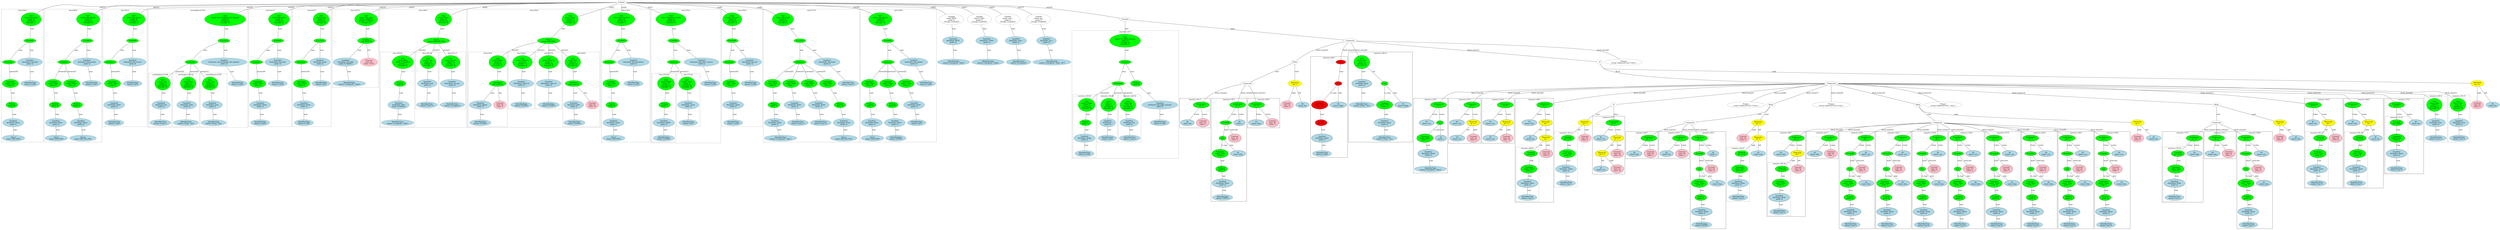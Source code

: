 strict graph "" {
	graph [bb="0,0,18236,2026.9"];
	node [label="\N"];
	subgraph cluster110 {
		graph [bb="8,773.9,313,1949.9",
			label="sha.h:59:6",
			lheight=0.21,
			lp="160.5,1938.4",
			lwidth=0.79,
			style=dashed
		];
		116	[fillcolor=lightblue,
			height=0.74639,
			label="Struct
name: SHA_INFO",
			pos="100,808.77",
			style="filled,dashed",
			width=2.3374];
		115	[fillcolor=lightblue,
			height=1.041,
			label="TypeDecl
declname: None
quals: []",
			pos="95,945.12",
			style="filled,dashed",
			width=2.082];
		115 -- 116	[label=type,
			lp="110,882.14",
			pos="96.366,907.41 97.211,884.72 98.274,856.15 99.032,835.79"];
		114	[fillcolor=green,
			height=0.74639,
			label="PtrDecl
quals: []",
			pos="86,1102.7",
			style="filled,dashed",
			width=1.2178];
		114 -- 115	[label=type,
			lp="104,1018.5",
			pos="87.506,1075.6 88.978,1050.2 91.23,1011.3 92.881,982.73"];
		113	[fillcolor=green,
			height=1.041,
			label="Typename
name: None
quals: []",
			pos="75,1292.1",
			style="filled,dashed",
			width=1.6303];
		113 -- 114	[label=type,
			lp="93,1207.9",
			pos="77.147,1254.5 79.304,1217.7 82.574,1162 84.477,1129.6"];
		112	[fillcolor=green,
			height=0.5,
			label=ParamList,
			pos="63,1481.4",
			style="filled,dashed",
			width=1.3179];
		112 -- 113	[label="params[0]",
			lp="97,1397.2",
			pos="64.107,1463.1 66.04,1433 70.066,1370.1 72.645,1329.8"];
		111	[fillcolor=green,
			height=0.5,
			label=FuncDecl,
			pos="217,1670.8",
			style="filled,dashed",
			width=1.2457];
		111 -- 112	[label=args,
			lp="149.5,1586.6",
			pos="199.42,1654 179.09,1635.3 145.19,1602.7 120,1571.1 101.15,1547.5 82.921,1517.5 72.342,1499.1"];
		117	[fillcolor=lightblue,
			height=1.041,
			label="TypeDecl
declname: sha_final
quals: []",
			pos="217,1481.4",
			style="filled,dashed",
			width=2.4552];
		111 -- 117	[label=type,
			lp="229,1586.6",
			pos="217,1652.5 217,1622.4 217,1559.5 217,1519.2"];
		118	[fillcolor=lightblue,
			height=0.74639,
			label="IdentifierType
names: ['void']",
			pos="220,1292.1",
			style="filled,dashed",
			width=1.9053];
		117 -- 118	[label=type,
			lp="231,1397.2",
			pos="217.59,1443.9 218.17,1407.1 219.07,1351.4 219.58,1319"];
		110	[fillcolor=green,
			height=1.6303,
			label="Decl
name: sha_final
quals: []
storage: []
funcspec: []",
			pos="225,1860.2",
			style="filled,dashed",
			width=2.0231];
		110 -- 111	[label=type,
			lp="234,1776",
			pos="222.53,1801.4 220.88,1762.7 218.82,1714.4 217.74,1689.1"];
	}
	subgraph cluster119 {
		graph [bb="321,773.9,745,1949.9",
			label="sha.h:60:6",
			lheight=0.21,
			lp="533,1938.4",
			lwidth=0.79,
			style=dashed
		];
		125	[fillcolor=lightblue,
			height=0.74639,
			label="Struct
name: SHA_INFO",
			pos="413,808.77",
			style="filled,dashed",
			width=2.3374];
		124	[fillcolor=lightblue,
			height=1.041,
			label="TypeDecl
declname: None
quals: []",
			pos="408,945.12",
			style="filled,dashed",
			width=2.082];
		124 -- 125	[label=type,
			lp="423,882.14",
			pos="409.37,907.41 410.21,884.72 411.27,856.15 412.03,835.79"];
		123	[fillcolor=green,
			height=0.74639,
			label="PtrDecl
quals: []",
			pos="399,1102.7",
			style="filled,dashed",
			width=1.2178];
		123 -- 124	[label=type,
			lp="417,1018.5",
			pos="400.51,1075.6 401.98,1050.2 404.23,1011.3 405.88,982.73"];
		122	[fillcolor=green,
			height=1.041,
			label="Typename
name: None
quals: []",
			pos="388,1292.1",
			style="filled,dashed",
			width=1.6303];
		122 -- 123	[label=type,
			lp="406,1207.9",
			pos="390.15,1254.5 392.3,1217.7 395.57,1162 397.48,1129.6"];
		121	[fillcolor=green,
			height=0.5,
			label=ParamList,
			pos="476,1481.4",
			style="filled,dashed",
			width=1.3179];
		121 -- 122	[label="params[0]",
			lp="464,1397.2",
			pos="466.55,1463.5 458.18,1448.3 445.81,1425.3 436,1404.7 423.98,1379.6 411.6,1350.7 402.42,1328.6"];
		126	[fillcolor=green,
			height=1.041,
			label="Typename
name: None
quals: []",
			pos="523,1292.1",
			style="filled,dashed",
			width=1.6303];
		121 -- 126	[label="params[1]",
			lp="527,1397.2",
			pos="480.25,1463.5 487.82,1433.3 503.79,1369.7 513.92,1329.3"];
		127	[fillcolor=green,
			height=0.74639,
			label="PtrDecl
quals: []",
			pos="559,1102.7",
			style="filled,dashed",
			width=1.2178];
		126 -- 127	[label=type,
			lp="552,1207.9",
			pos="530.03,1254.5 537.09,1217.7 547.79,1162 554.02,1129.6"];
		128	[fillcolor=lightblue,
			height=1.041,
			label="TypeDecl
declname: None
quals: []",
			pos="597,945.12",
			style="filled,dashed",
			width=2.082];
		127 -- 128	[label=type,
			lp="593,1018.5",
			pos="565.27,1076 571.49,1050.5 581.08,1011.3 588.09,982.61"];
		129	[fillcolor=lightblue,
			height=0.74639,
			label="Struct
name: SHA_MY_FILE",
			pos="618,808.77",
			style="filled,dashed",
			width=2.8677];
		128 -- 129	[label=type,
			lp="620,882.14",
			pos="602.74,907.41 606.28,884.72 610.75,856.15 613.93,835.79"];
		120	[fillcolor=green,
			height=0.5,
			label=FuncDecl,
			pos="639,1670.8",
			style="filled,dashed",
			width=1.2457];
		120 -- 121	[label=args,
			lp="562.5,1586.6",
			pos="619.39,1654.4 596.76,1636.1 559.17,1603.7 532,1571.1 512.77,1548 495.07,1517.9 484.91,1499.3"];
		130	[fillcolor=lightblue,
			height=1.041,
			label="TypeDecl
declname: sha_stream
quals: []",
			pos="639,1481.4",
			style="filled,dashed",
			width=2.7106];
		120 -- 130	[label=type,
			lp="651,1586.6",
			pos="639,1652.5 639,1622.4 639,1559.5 639,1519.2"];
		131	[fillcolor=lightblue,
			height=0.74639,
			label="IdentifierType
names: ['void']",
			pos="668,1292.1",
			style="filled,dashed",
			width=1.9053];
		130 -- 131	[label=type,
			lp="665,1397.2",
			pos="644.66,1443.9 650.35,1407.1 658.97,1351.4 663.99,1319"];
		119	[fillcolor=green,
			height=1.6303,
			label="Decl
name: sha_stream
quals: []
storage: []
funcspec: []",
			pos="647,1860.2",
			style="filled,dashed",
			width=2.2785];
		119 -- 120	[label=type,
			lp="656,1776",
			pos="644.53,1801.4 642.88,1762.7 640.82,1714.4 639.74,1689.1"];
	}
	subgraph cluster140 {
		graph [bb="1072,910.25,1390,1949.9",
			label="sha.h:62:5",
			lheight=0.21,
			lp="1231,1938.4",
			lwidth=0.79,
			style=dashed
		];
		145	[fillcolor=lightblue,
			height=0.74639,
			label="IdentifierType
names: ['void']",
			pos="1155,945.12",
			style="filled,dashed",
			width=1.9053];
		144	[fillcolor=lightblue,
			height=1.041,
			label="TypeDecl
declname: None
quals: []",
			pos="1155,1102.7",
			style="filled,dashed",
			width=2.082];
		144 -- 145	[label=type,
			lp="1167,1018.5",
			pos="1155,1064.8 1155,1036.2 1155,997.37 1155,972.02"];
		143	[fillcolor=green,
			height=1.041,
			label="Typename
name: None
quals: []",
			pos="1141,1292.1",
			style="filled,dashed",
			width=1.6303];
		143 -- 144	[label=type,
			lp="1160,1207.9",
			pos="1143.7,1254.5 1146.2,1221.5 1149.8,1173.1 1152.3,1140.2"];
		142	[fillcolor=green,
			height=0.5,
			label=ParamList,
			pos="1127,1481.4",
			style="filled,dashed",
			width=1.3179];
		142 -- 143	[label="params[0]",
			lp="1162,1397.2",
			pos="1128.3,1463.1 1130.5,1433 1135.2,1370.1 1138.3,1329.8"];
		141	[fillcolor=green,
			height=0.5,
			label=FuncDecl,
			pos="1287,1670.8",
			style="filled,dashed",
			width=1.2457];
		141 -- 142	[label=args,
			lp="1213.5,1586.6",
			pos="1268,1654.3 1246,1635.8 1209.5,1603.4 1183,1571.1 1163.9,1547.9 1146.2,1517.8 1136,1499.3"];
		146	[fillcolor=lightblue,
			height=1.041,
			label="TypeDecl
declname: sha_return
quals: []",
			pos="1287,1481.4",
			style="filled,dashed",
			width=2.632];
		141 -- 146	[label=type,
			lp="1299,1586.6",
			pos="1287,1652.5 1287,1622.4 1287,1559.5 1287,1519.2"];
		147	[fillcolor=lightblue,
			height=0.74639,
			label="IdentifierType
names: ['int']",
			pos="1287,1292.1",
			style="filled,dashed",
			width=1.8463];
		146 -- 147	[label=type,
			lp="1299,1397.2",
			pos="1287,1443.9 1287,1407.1 1287,1351.4 1287,1319"];
		140	[fillcolor=green,
			height=1.6303,
			label="Decl
name: sha_return
quals: []
storage: []
funcspec: []",
			pos="1296,1860.2",
			style="filled,dashed",
			width=2.1802];
		140 -- 141	[label=type,
			lp="1305,1776",
			pos="1293.2,1801.4 1291.4,1762.7 1289,1714.4 1287.8,1689.1"];
	}
	subgraph cluster156 {
		graph [bb="1690,902.25,2412,1949.9",
			label="memhelper.h:25:6",
			lheight=0.21,
			lp="2051,1938.4",
			lwidth=1.39,
			style=dashed
		];
		subgraph cluster165 {
			graph [bb="2094,910.25,2258,1381.7",
				label="memhelper.h:25:69",
				lheight=0.21,
				lp="2176,1370.2",
				lwidth=1.49,
				style=dashed
			];
			167	[fillcolor=lightblue,
				height=0.74639,
				label="IdentifierType
names: ['size_t']",
				pos="2176,945.12",
				style="filled,dashed",
				width=2.0428];
			166	[fillcolor=lightblue,
				height=1.041,
				label="TypeDecl
declname: len
quals: []",
				pos="2172,1102.7",
				style="filled,dashed",
				width=1.8267];
			166 -- 167	[label=type,
				lp="2187,1018.5",
				pos="2172.9,1064.8 2173.7,1036.2 2174.7,997.37 2175.3,972.02"];
			165	[fillcolor=green,
				height=1.6303,
				label="Decl
name: len
quals: []
storage: []
funcspec: []",
				pos="2160,1292.1",
				style="filled,dashed",
				width=1.591];
			165 -- 166	[label=type,
				lp="2178,1207.9",
				pos="2163.7,1233.3 2165.6,1203 2168,1166.7 2169.7,1140.3"];
		}
		subgraph cluster159 {
			graph [bb="1698,910.25,1888,1381.7",
				label="memhelper.h:25:41",
				lheight=0.21,
				lp="1793,1370.2",
				lwidth=1.49,
				style=dashed
			];
			161	[fillcolor=lightblue,
				height=0.74639,
				label="IdentifierType
names: ['long', 'int']",
				pos="1793,945.12",
				style="filled,dashed",
				width=2.4159];
			160	[fillcolor=lightblue,
				height=1.041,
				label="TypeDecl
declname: dstp
quals: []",
				pos="1804,1102.7",
				style="filled,dashed",
				width=1.9445];
			160 -- 161	[label=type,
				lp="1811,1018.5",
				pos="1801.4,1065.2 1799.4,1036.6 1796.6,997.62 1794.8,972.15"];
			159	[fillcolor=green,
				height=1.6303,
				label="Decl
name: dstp
quals: []
storage: []
funcspec: []",
				pos="1821,1292.1",
				style="filled,dashed",
				width=1.591];
			159 -- 160	[label=type,
				lp="1827,1207.9",
				pos="1815.8,1233.6 1813,1203.1 1809.7,1166.6 1807.3,1140.1"];
		}
		subgraph cluster162 {
			graph [bb="1896,910.25,2086,1381.7",
				label="memhelper.h:25:56",
				lheight=0.21,
				lp="1991,1370.2",
				lwidth=1.49,
				style=dashed
			];
			164	[fillcolor=lightblue,
				height=0.74639,
				label="IdentifierType
names: ['long', 'int']",
				pos="1991,945.12",
				style="filled,dashed",
				width=2.4159];
			163	[fillcolor=lightblue,
				height=1.041,
				label="TypeDecl
declname: srcp
quals: []",
				pos="2004,1102.7",
				style="filled,dashed",
				width=1.9445];
			163 -- 164	[label=type,
				lp="2010,1018.5",
				pos="2001,1065.2 1998.6,1036.6 1995.3,997.62 1993.2,972.15"];
			162	[fillcolor=green,
				height=1.6303,
				label="Decl
name: srcp
quals: []
storage: []
funcspec: []",
				pos="2008,1292.1",
				style="filled,dashed",
				width=1.591];
			162 -- 163	[label=type,
				lp="2019,1207.9",
				pos="2006.8,1233.3 2006.1,1203 2005.3,1166.7 2004.8,1140.3"];
		}
		158	[fillcolor=green,
			height=0.5,
			label=ParamList,
			pos="2011,1481.4",
			style="filled,dashed",
			width=1.3179];
		158 -- 159	[label="params[0]",
			lp="1942,1397.2",
			pos="1990.1,1465.2 1965.5,1446.7 1923.8,1414.1 1892,1381.7 1879.3,1368.8 1866.5,1353.7 1855.4,1339.7"];
		158 -- 162	[label="params[1]",
			lp="2038,1397.2",
			pos="2010.7,1463.1 2010.3,1437.9 2009.5,1389.6 2008.9,1351"];
		158 -- 165	[label="params[2]",
			lp="2112,1397.2",
			pos="2024.2,1464 2039.9,1444.5 2066.9,1410.8 2090,1381.7 2101.2,1367.6 2113.4,1352.2 2124.4,1338.2"];
		157	[fillcolor=green,
			height=0.5,
			label=FuncDecl,
			pos="2241,1670.8",
			style="filled,dashed",
			width=1.2457];
		157 -- 158	[label=args,
			lp="2105.5,1586.6",
			pos="2210.2,1657.5 2173.5,1641.6 2111.6,1611.3 2069,1571.1 2046.7,1550 2028.8,1518.7 2019.1,1499.5"];
		168	[fillcolor=lightblue,
			height=1.041,
			label="TypeDecl
declname: sha_wordcopy_fwd_aligned
quals: []",
			pos="2241,1481.4",
			style="filled,dashed",
			width=4.5176];
		157 -- 168	[label=type,
			lp="2253,1586.6",
			pos="2241,1652.5 2241,1622.4 2241,1559.5 2241,1519.2"];
		169	[fillcolor=lightblue,
			height=0.74639,
			label="IdentifierType
names: ['void']",
			pos="2335,1292.1",
			style="filled,dashed",
			width=1.9053];
		168 -- 169	[label=type,
			lp="2298,1397.2",
			pos="2259.3,1443.9 2277.8,1407 2305.9,1351.1 2322.1,1318.7"];
		156	[fillcolor=green,
			height=1.6303,
			label="Decl
name: sha_wordcopy_fwd_aligned
quals: []
storage: []
funcspec: []",
			pos="2250,1860.2",
			style="filled,dashed",
			width=4.0659];
		156 -- 157	[label=type,
			lp="2259,1776",
			pos="2247.2,1801.4 2245.4,1762.7 2243,1714.4 2241.8,1689.1"];
	}
	subgraph cluster284 {
		graph [bb="13658,8,13918,866.64",
			label="memset.c:52:9",
			lheight=0.21,
			lp="13788,855.14",
			lwidth=1.14
		];
		290	[fillcolor=lightblue,
			height=0.74639,
			label="IdentifierType
names: ['op_t']",
			pos="13741,42.87",
			style="filled,dashed",
			width=1.9053];
		289	[fillcolor=lightblue,
			height=1.041,
			label="TypeDecl
declname: None
quals: []",
			pos="13741,158.22",
			style=filled,
			width=2.082];
		289 -- 290	[label=type,
			lp="13753,95.24",
			pos="13741,120.73 13741,104.16 13741,84.947 13741,69.874"];
		288	[fillcolor=green,
			height=0.74639,
			label="PtrDecl
quals: []",
			pos="13735,284.17",
			style=filled,
			width=1.2178];
		288 -- 289	[label=type,
			lp="13750,221.19",
			pos="13736,257.19 13737,239.44 13738,215.66 13739,195.98"];
		287	[fillcolor=green,
			height=1.041,
			label="Typename
name: None
quals: []",
			pos="13725,410.12",
			style=filled,
			width=1.6303];
		287 -- 288	[label=type,
			lp="13742,347.15",
			pos="13728,372.6 13730,352.89 13731,329.03 13733,311.21"];
		286	[fillcolor=green,
			height=0.5,
			label=Cast,
			pos="13734,536.08",
			style=filled,
			width=0.75];
		286 -- 287	[label=to_type,
			lp="13750,473.1",
			pos="13733,517.84 13731,499.81 13729,470.97 13728,447.82"];
		291	[fillcolor=lightblue,
			height=0.74639,
			label="ID
name: dstp",
			pos="13856,410.12",
			style=filled,
			width=1.5124];
		286 -- 291	[label=expr,
			lp="13804,473.1",
			pos="13746,519.39 13753,510.65 13761,499.74 13770,490.6 13789,470.42 13812,449.25 13829,433.84"];
		285	[fillcolor=green,
			height=0.5,
			label=ArrayRef,
			pos="13737,672.42",
			style=filled,
			width=1.2277];
		285 -- 286	[label=name,
			lp="13750,609.45",
			pos="13737,654.41 13736,628.71 13735,580.25 13734,554.38"];
		292	[fillcolor=pink,
			height=1.041,
			label="Constant
type: int
value: 0",
			pos="13825,536.08",
			style=filled,
			width=1.2767];
		285 -- 292	[label=subscript,
			lp="13806,609.45",
			pos="13748,654.95 13762,633.79 13786,596.58 13804,569.62"];
		284	[fillcolor=green,
			height=0.74639,
			label="Assignment
op: =",
			pos="13852,808.77",
			style=filled,
			width=1.6106];
		284 -- 285	[label=lvalue,
			lp="13821,745.79",
			pos="13831,783.44 13808,756.22 13771,712.89 13751,689.56"];
		293	[fillcolor=lightblue,
			height=0.74639,
			label="ID
name: cccc",
			pos="13854,672.42",
			style=filled,
			width=1.5321];
		284 -- 293	[label=rvalue,
			lp="13870,745.79",
			pos="13852,781.87 13853,758.23 13853,723.46 13854,699.71"];
	}
	subgraph cluster132 {
		graph [bb="753,910.25,1064,1949.9",
			label="sha.h:61:6",
			lheight=0.21,
			lp="908.5,1938.4",
			lwidth=0.79,
			style=dashed
		];
		137	[fillcolor=lightblue,
			height=0.74639,
			label="IdentifierType
names: ['void']",
			pos="836,945.12",
			style="filled,dashed",
			width=1.9053];
		136	[fillcolor=lightblue,
			height=1.041,
			label="TypeDecl
declname: None
quals: []",
			pos="836,1102.7",
			style="filled,dashed",
			width=2.082];
		136 -- 137	[label=type,
			lp="848,1018.5",
			pos="836,1064.8 836,1036.2 836,997.37 836,972.02"];
		135	[fillcolor=green,
			height=1.041,
			label="Typename
name: None
quals: []",
			pos="820,1292.1",
			style="filled,dashed",
			width=1.6303];
		135 -- 136	[label=type,
			lp="840,1207.9",
			pos="823.12,1254.5 825.94,1221.5 830.07,1173.1 832.88,1140.2"];
		134	[fillcolor=green,
			height=0.5,
			label=ParamList,
			pos="808,1481.4",
			style="filled,dashed",
			width=1.3179];
		134 -- 135	[label="params[0]",
			lp="842,1397.2",
			pos="809.11,1463.1 811.04,1433 815.07,1370.1 817.65,1329.8"];
		133	[fillcolor=green,
			height=0.5,
			label=FuncDecl,
			pos="965,1670.8",
			style="filled,dashed",
			width=1.2457];
		133 -- 134	[label=args,
			lp="894.5,1586.6",
			pos="946.83,1654.1 925.82,1635.5 890.82,1602.9 865,1571.1 845.97,1547.7 827.79,1517.6 817.27,1499.2"];
		138	[fillcolor=lightblue,
			height=1.041,
			label="TypeDecl
declname: sha_main
quals: []",
			pos="965,1481.4",
			style="filled,dashed",
			width=2.5338];
		133 -- 138	[label=type,
			lp="977,1586.6",
			pos="965,1652.5 965,1622.4 965,1559.5 965,1519.2"];
		139	[fillcolor=lightblue,
			height=0.74639,
			label="IdentifierType
names: ['void']",
			pos="965,1292.1",
			style="filled,dashed",
			width=1.9053];
		138 -- 139	[label=type,
			lp="977,1397.2",
			pos="965,1443.9 965,1407.1 965,1351.4 965,1319"];
		132	[fillcolor=green,
			height=1.6303,
			label="Decl
name: sha_main
quals: []
storage: []
funcspec: []",
			pos="973,1860.2",
			style="filled,dashed",
			width=2.1017];
		132 -- 133	[label=type,
			lp="982,1776",
			pos="970.53,1801.4 968.88,1762.7 966.82,1714.4 965.74,1689.1"];
	}
	subgraph cluster148 {
		graph [bb="1398,910.25,1682,1949.9",
			label="sha.h:63:5",
			lheight=0.21,
			lp="1540,1938.4",
			lwidth=0.79,
			style=dashed
		];
		153	[fillcolor=lightblue,
			height=0.74639,
			label="IdentifierType
names: ['void']",
			pos="1481,945.12",
			style="filled,dashed",
			width=1.9053];
		152	[fillcolor=lightblue,
			height=1.041,
			label="TypeDecl
declname: None
quals: []",
			pos="1481,1102.7",
			style="filled,dashed",
			width=2.082];
		152 -- 153	[label=type,
			lp="1493,1018.5",
			pos="1481,1064.8 1481,1036.2 1481,997.37 1481,972.02"];
		151	[fillcolor=green,
			height=1.041,
			label="Typename
name: None
quals: []",
			pos="1465,1292.1",
			style="filled,dashed",
			width=1.6303];
		151 -- 152	[label=type,
			lp="1485,1207.9",
			pos="1468.1,1254.5 1470.9,1221.5 1475.1,1173.1 1477.9,1140.2"];
		150	[fillcolor=green,
			height=0.5,
			label=ParamList,
			pos="1461,1481.4",
			style="filled,dashed",
			width=1.3179];
		150 -- 151	[label="params[0]",
			lp="1491,1397.2",
			pos="1461.4,1463.1 1462,1433 1463.4,1370.1 1464.2,1329.8"];
		149	[fillcolor=green,
			height=0.5,
			label=FuncDecl,
			pos="1600,1670.8",
			style="filled,dashed",
			width=1.2457];
		149 -- 150	[label=args,
			lp="1546.5,1586.6",
			pos="1585.2,1653.6 1568,1634.5 1539.2,1601.5 1517,1571.1 1499.4,1547 1481.4,1517.4 1470.7,1499.2"];
		154	[fillcolor=lightblue,
			height=1.041,
			label="TypeDecl
declname: main
quals: []",
			pos="1600,1481.4",
			style="filled,dashed",
			width=2.0428];
		149 -- 154	[label=type,
			lp="1612,1586.6",
			pos="1600,1652.5 1600,1622.4 1600,1559.5 1600,1519.2"];
		155	[fillcolor=lightblue,
			height=0.74639,
			label="IdentifierType
names: ['int']",
			pos="1608,1292.1",
			style="filled,dashed",
			width=1.8463];
		154 -- 155	[label=type,
			lp="1616,1397.2",
			pos="1601.6,1443.9 1603.1,1407.1 1605.5,1351.4 1606.9,1319"];
		148	[fillcolor=green,
			height=1.6303,
			label="Decl
name: main
quals: []
storage: []
funcspec: []",
			pos="1608,1860.2",
			style="filled,dashed",
			width=1.6106];
		148 -- 149	[label=type,
			lp="1617,1776",
			pos="1605.5,1801.4 1603.9,1762.7 1601.8,1714.4 1600.7,1689.1"];
	}
	subgraph cluster294 {
		graph [bb="13926,8,14186,866.64",
			label="memset.c:53:9",
			lheight=0.21,
			lp="14056,855.14",
			lwidth=1.14
		];
		300	[fillcolor=lightblue,
			height=0.74639,
			label="IdentifierType
names: ['op_t']",
			pos="14009,42.87",
			style="filled,dashed",
			width=1.9053];
		299	[fillcolor=lightblue,
			height=1.041,
			label="TypeDecl
declname: None
quals: []",
			pos="14009,158.22",
			style=filled,
			width=2.082];
		299 -- 300	[label=type,
			lp="14021,95.24",
			pos="14009,120.73 14009,104.16 14009,84.947 14009,69.874"];
		298	[fillcolor=green,
			height=0.74639,
			label="PtrDecl
quals: []",
			pos="14003,284.17",
			style=filled,
			width=1.2178];
		298 -- 299	[label=type,
			lp="14018,221.19",
			pos="14004,257.19 14005,239.44 14006,215.66 14007,195.98"];
		297	[fillcolor=green,
			height=1.041,
			label="Typename
name: None
quals: []",
			pos="13993,410.12",
			style=filled,
			width=1.6303];
		297 -- 298	[label=type,
			lp="14010,347.15",
			pos="13996,372.6 13998,352.89 13999,329.03 14001,311.21"];
		296	[fillcolor=green,
			height=0.5,
			label=Cast,
			pos="13997,536.08",
			style=filled,
			width=0.75];
		296 -- 297	[label=to_type,
			lp="14016,473.1",
			pos="13996,517.84 13996,499.81 13995,470.97 13994,447.82"];
		301	[fillcolor=lightblue,
			height=0.74639,
			label="ID
name: dstp",
			pos="14124,410.12",
			style=filled,
			width=1.5124];
		296 -- 301	[label=expr,
			lp="14068,473.1",
			pos="14008,519.71 14015,510.88 14024,499.76 14033,490.6 14053,469.9 14078,448.6 14096,433.26"];
		295	[fillcolor=green,
			height=0.5,
			label=ArrayRef,
			pos="13999,672.42",
			style=filled,
			width=1.2277];
		295 -- 296	[label=name,
			lp="14014,609.45",
			pos="13999,654.41 13998,628.71 13998,580.25 13997,554.38"];
		302	[fillcolor=pink,
			height=1.041,
			label="Constant
type: int
value: 1",
			pos="14088,536.08",
			style=filled,
			width=1.2767];
		295 -- 302	[label=subscript,
			lp="14068,609.45",
			pos="14010,654.95 14024,633.72 14049,596.34 14067,569.35"];
		294	[fillcolor=green,
			height=0.74639,
			label="Assignment
op: =",
			pos="14114,808.77",
			style=filled,
			width=1.6106];
		294 -- 295	[label=lvalue,
			lp="14083,745.79",
			pos="14093,783.44 14070,756.22 14033,712.89 14013,689.56"];
		303	[fillcolor=lightblue,
			height=0.74639,
			label="ID
name: cccc",
			pos="14116,672.42",
			style=filled,
			width=1.5321];
		294 -- 303	[label=rvalue,
			lp="14132,745.79",
			pos="14114,781.87 14115,758.23 14115,723.46 14116,699.71"];
	}
	subgraph cluster304 {
		graph [bb="14194,8,14454,866.64",
			label="memset.c:54:9",
			lheight=0.21,
			lp="14324,855.14",
			lwidth=1.14
		];
		310	[fillcolor=lightblue,
			height=0.74639,
			label="IdentifierType
names: ['op_t']",
			pos="14277,42.87",
			style="filled,dashed",
			width=1.9053];
		309	[fillcolor=lightblue,
			height=1.041,
			label="TypeDecl
declname: None
quals: []",
			pos="14277,158.22",
			style=filled,
			width=2.082];
		309 -- 310	[label=type,
			lp="14289,95.24",
			pos="14277,120.73 14277,104.16 14277,84.947 14277,69.874"];
		308	[fillcolor=green,
			height=0.74639,
			label="PtrDecl
quals: []",
			pos="14271,284.17",
			style=filled,
			width=1.2178];
		308 -- 309	[label=type,
			lp="14286,221.19",
			pos="14272,257.19 14273,239.44 14274,215.66 14275,195.98"];
		307	[fillcolor=green,
			height=1.041,
			label="Typename
name: None
quals: []",
			pos="14261,410.12",
			style=filled,
			width=1.6303];
		307 -- 308	[label=type,
			lp="14278,347.15",
			pos="14264,372.6 14266,352.89 14267,329.03 14269,311.21"];
		306	[fillcolor=green,
			height=0.5,
			label=Cast,
			pos="14261,536.08",
			style=filled,
			width=0.75];
		306 -- 307	[label=to_type,
			lp="14282,473.1",
			pos="14261,517.84 14261,499.81 14261,470.97 14261,447.82"];
		311	[fillcolor=lightblue,
			height=0.74639,
			label="ID
name: dstp",
			pos="14392,410.12",
			style=filled,
			width=1.5124];
		306 -- 311	[label=expr,
			lp="14334,473.1",
			pos="14272,519.64 14279,510.78 14288,499.66 14297,490.6 14318,469.6 14343,448.32 14363,433.06"];
		305	[fillcolor=green,
			height=0.5,
			label=ArrayRef,
			pos="14261,672.42",
			style=filled,
			width=1.2277];
		305 -- 306	[label=name,
			lp="14276,609.45",
			pos="14261,654.41 14261,628.71 14261,580.25 14261,554.38"];
		312	[fillcolor=pink,
			height=1.041,
			label="Constant
type: int
value: 2",
			pos="14352,536.08",
			style=filled,
			width=1.2767];
		305 -- 312	[label=subscript,
			lp="14330,609.45",
			pos="14272,654.95 14287,633.72 14312,596.34 14330,569.35"];
		304	[fillcolor=green,
			height=0.74639,
			label="Assignment
op: =",
			pos="14261,808.77",
			style=filled,
			width=1.6106];
		304 -- 305	[label=lvalue,
			lp="14278,745.79",
			pos="14261,781.87 14261,755.03 14261,713.84 14261,690.71"];
		313	[fillcolor=lightblue,
			height=0.74639,
			label="ID
name: cccc",
			pos="14378,672.42",
			style=filled,
			width=1.5321];
		304 -- 313	[label=rvalue,
			lp="14336,745.79",
			pos="14282,783.44 14303,759.09 14336,721.86 14357,697.57"];
	}
	subgraph cluster334 {
		graph [bb="14462,8,14722,866.64",
			label="memset.c:57:9",
			lheight=0.21,
			lp="14592,855.14",
			lwidth=1.14
		];
		340	[fillcolor=lightblue,
			height=0.74639,
			label="IdentifierType
names: ['op_t']",
			pos="14545,42.87",
			style="filled,dashed",
			width=1.9053];
		339	[fillcolor=lightblue,
			height=1.041,
			label="TypeDecl
declname: None
quals: []",
			pos="14545,158.22",
			style=filled,
			width=2.082];
		339 -- 340	[label=type,
			lp="14557,95.24",
			pos="14545,120.73 14545,104.16 14545,84.947 14545,69.874"];
		338	[fillcolor=green,
			height=0.74639,
			label="PtrDecl
quals: []",
			pos="14539,284.17",
			style=filled,
			width=1.2178];
		338 -- 339	[label=type,
			lp="14554,221.19",
			pos="14540,257.19 14541,239.44 14542,215.66 14543,195.98"];
		337	[fillcolor=green,
			height=1.041,
			label="Typename
name: None
quals: []",
			pos="14529,410.12",
			style=filled,
			width=1.6303];
		337 -- 338	[label=type,
			lp="14546,347.15",
			pos="14532,372.6 14534,352.89 14535,329.03 14537,311.21"];
		336	[fillcolor=green,
			height=0.5,
			label=Cast,
			pos="14529,536.08",
			style=filled,
			width=0.75];
		336 -- 337	[label=to_type,
			lp="14550,473.1",
			pos="14529,517.84 14529,499.81 14529,470.97 14529,447.82"];
		341	[fillcolor=lightblue,
			height=0.74639,
			label="ID
name: dstp",
			pos="14660,410.12",
			style=filled,
			width=1.5124];
		336 -- 341	[label=expr,
			lp="14602,473.1",
			pos="14540,519.64 14547,510.78 14556,499.66 14565,490.6 14586,469.6 14611,448.32 14631,433.06"];
		335	[fillcolor=green,
			height=0.5,
			label=ArrayRef,
			pos="14529,672.42",
			style=filled,
			width=1.2277];
		335 -- 336	[label=name,
			lp="14544,609.45",
			pos="14529,654.41 14529,628.71 14529,580.25 14529,554.38"];
		342	[fillcolor=pink,
			height=1.041,
			label="Constant
type: int
value: 5",
			pos="14620,536.08",
			style=filled,
			width=1.2767];
		335 -- 342	[label=subscript,
			lp="14598,609.45",
			pos="14540,654.95 14555,633.72 14580,596.34 14598,569.35"];
		334	[fillcolor=green,
			height=0.74639,
			label="Assignment
op: =",
			pos="14529,808.77",
			style=filled,
			width=1.6106];
		334 -- 335	[label=lvalue,
			lp="14546,745.79",
			pos="14529,781.87 14529,755.03 14529,713.84 14529,690.71"];
		343	[fillcolor=lightblue,
			height=0.74639,
			label="ID
name: cccc",
			pos="14646,672.42",
			style=filled,
			width=1.5321];
		334 -- 343	[label=rvalue,
			lp="14604,745.79",
			pos="14550,783.44 14571,759.09 14604,721.86 14625,697.57"];
	}
	subgraph cluster11 {
		graph [bb="2420,1257.2,2753,1949.9",
			label="sha.h:36:31",
			lheight=0.21,
			lp="2586.5,1938.4",
			lwidth=0.89,
			style=dashed
		];
		14	[fillcolor=lightblue,
			height=0.74639,
			label="IdentifierType
names: ['unsigned', 'char']",
			pos="2539,1292.1",
			style="filled,dashed",
			width=3.0838];
		13	[fillcolor=lightblue,
			height=1.041,
			label="TypeDecl
declname: sha_data
quals: ['volatile']",
			pos="2516,1481.4",
			style="filled,dashed",
			width=2.4356];
		13 -- 14	[label=type,
			lp="2539,1397.2",
			pos="2520.5,1443.9 2525,1407.1 2531.8,1351.4 2535.8,1319"];
		12	[fillcolor=green,
			height=0.74639,
			label="ArrayDecl
dim_quals: []",
			pos="2667,1670.8",
			style="filled,dashed",
			width=1.7678];
		12 -- 13	[label=type,
			lp="2618,1586.6",
			pos="2646.9,1644.9 2620.5,1612.1 2573.7,1554.1 2543.8,1517"];
		15	[fillcolor=pink,
			height=1.041,
			label="Constant
type: int
value: 32743",
			pos="2683,1481.4",
			style="filled,dashed",
			width=1.7088];
		12 -- 15	[label=dim,
			lp="2686,1586.6",
			pos="2669.2,1643.8 2672,1611.3 2676.8,1555.6 2679.9,1518.9"];
		11	[fillcolor=green,
			height=1.6303,
			label="Decl
name: sha_data
quals: ['volatile']
storage: ['extern']
funcspec: []",
			pos="2667,1860.2",
			style="filled,dashed",
			width=2.1606];
		11 -- 12	[label=type,
			lp="2679,1776",
			pos="2667,1801.4 2667,1766.8 2667,1724.5 2667,1697.8"];
	}
	subgraph cluster16 {
		graph [bb="2761,902.25,3383,1949.9",
			label="sha.h:38:8",
			lheight=0.21,
			lp="3072,1938.4",
			lwidth=0.79,
			style=dashed
		];
		subgraph cluster18 {
			graph [bb="2769,910.25,3007,1571.1",
				label="sha.h:39:26",
				lheight=0.21,
				lp="2888,1559.6",
				lwidth=0.89,
				style=dashed
			];
			21	[fillcolor=lightblue,
				height=0.74639,
				label="IdentifierType
names: ['unsigned', 'char']",
				pos="2888,945.12",
				style="filled,dashed",
				width=3.0838];
			20	[fillcolor=lightblue,
				height=1.041,
				label="TypeDecl
declname: data
quals: ['volatile']",
				pos="2894,1102.7",
				style="filled,dashed",
				width=2.1017];
			20 -- 21	[label=type,
				lp="2903,1018.5",
				pos="2892.6,1065.2 2891.5,1036.6 2890,997.62 2889,972.15"];
			19	[fillcolor=green,
				height=0.74639,
				label="PtrDecl
quals: []",
				pos="2904,1292.1",
				style="filled,dashed",
				width=1.2178];
			19 -- 20	[label=type,
				lp="2912,1207.9",
				pos="2902.6,1265 2900.9,1232.6 2897.9,1177.2 2896,1140.5"];
			18	[fillcolor=green,
				height=1.6303,
				label="Decl
name: data
quals: ['volatile']
storage: []
funcspec: []",
				pos="2906,1481.4",
				style="filled,dashed",
				width=2.1017];
			18 -- 19	[label=type,
				lp="2918,1397.2",
				pos="2905.4,1422.7 2905,1388.1 2904.6,1345.7 2904.3,1319.1"];
		}
		subgraph cluster22 {
			graph [bb="3015,1067.8,3179,1571.1",
				label="sha.h:40:10",
				lheight=0.21,
				lp="3097,1559.6",
				lwidth=0.89,
				style=dashed
			];
			24	[fillcolor=lightblue,
				height=0.74639,
				label="IdentifierType
names: ['size_t']",
				pos="3097,1102.7",
				style="filled,dashed",
				width=2.0428];
			23	[fillcolor=lightblue,
				height=1.041,
				label="TypeDecl
declname: size
quals: []",
				pos="3100,1292.1",
				style="filled,dashed",
				width=1.9249];
			23 -- 24	[label=type,
				lp="3111,1207.9",
				pos="3099.4,1254.5 3098.8,1217.7 3097.9,1162 3097.4,1129.6"];
			22	[fillcolor=green,
				height=1.6303,
				label="Decl
name: size
quals: []
storage: []
funcspec: []",
				pos="3111,1481.4",
				style="filled,dashed",
				width=1.591];
			22 -- 23	[label=type,
				lp="3119,1397.2",
				pos="3107.6,1422.7 3105.8,1392.4 3103.7,1356.1 3102.1,1329.7"];
		}
		subgraph cluster25 {
			graph [bb="3187,1067.8,3375,1571.1",
				label="sha.h:41:12",
				lheight=0.21,
				lp="3281,1559.6",
				lwidth=0.89,
				style=dashed
			];
			27	[fillcolor=lightblue,
				height=0.74639,
				label="IdentifierType
names: ['unsigned']",
				pos="3281,1102.7",
				style="filled,dashed",
				width=2.3963];
			26	[fillcolor=lightblue,
				height=1.041,
				label="TypeDecl
declname: cur_pos
quals: []",
				pos="3280,1292.1",
				style="filled,dashed",
				width=2.3374];
			26 -- 27	[label=type,
				lp="3293,1207.9",
				pos="3280.2,1254.5 3280.4,1217.7 3280.7,1162 3280.9,1129.6"];
			25	[fillcolor=green,
				height=1.6303,
				label="Decl
name: cur_pos
quals: []
storage: []
funcspec: []",
				pos="3271,1481.4",
				style="filled,dashed",
				width=1.9053];
			25 -- 26	[label=type,
				lp="3288,1397.2",
				pos="3273.8,1422.7 3275.2,1392.4 3277,1356.1 3278.2,1329.7"];
		}
		17	[fillcolor=green,
			height=0.74639,
			label="Struct
name: SHA_MY_FILE",
			pos="3165,1670.8",
			style="filled,dashed",
			width=2.8677];
		17 -- 18	[label="decls[0]",
			lp="3062,1586.6",
			pos="3124.8,1646.1 3093.2,1626.9 3048.3,1598.7 3011,1571.1 2992.2,1557.2 2972.4,1541 2955.1,1526.2"];
		17 -- 22	[label="decls[1]",
			lp="3165,1586.6",
			pos="3157.5,1643.8 3149.6,1616.5 3137.1,1572.9 3127,1537.9"];
		17 -- 25	[label="decls[2]",
			lp="3237,1586.6",
			pos="3179.5,1644.2 3195.4,1616.1 3221.3,1570.4 3241.5,1534.7"];
		16	[fillcolor=green,
			height=1.6303,
			label="Decl
name: None
quals: []
storage: []
funcspec: []",
			pos="3207,1860.2",
			style="filled,dashed",
			width=1.6303];
		16 -- 17	[label=type,
			lp="3202,1776",
			pos="3194.3,1802.7 3186.5,1767.8 3176.8,1724.7 3170.8,1697.7"];
	}
	subgraph cluster28 {
		graph [bb="3391,902.25,4363,1949.9",
			label="sha.h:44:8",
			lheight=0.21,
			lp="3877,1938.4",
			lwidth=0.79,
			style=dashed
		];
		subgraph cluster30 {
			graph [bb="3399,910.25,3679,1571.1",
				label="sha.h:45:8",
				lheight=0.21,
				lp="3539,1559.6",
				lwidth=0.79,
				style=dashed
			];
			33	[fillcolor=lightblue,
				height=0.74639,
				label="IdentifierType
names: ['LONG']",
				pos="3485,945.12",
				style="filled,dashed",
				width=2.1606];
			32	[fillcolor=lightblue,
				height=1.041,
				label="TypeDecl
declname: digest
quals: []",
				pos="3484,1102.7",
				style="filled,dashed",
				width=2.141];
			32 -- 33	[label=type,
				lp="3497,1018.5",
				pos="3484.2,1064.8 3484.4,1036.2 3484.7,997.37 3484.8,972.02"];
			31	[fillcolor=green,
				height=0.74639,
				label="ArrayDecl
dim_quals: []",
				pos="3607,1292.1",
				style="filled,dashed",
				width=1.7678];
			31 -- 32	[label=type,
				lp="3569,1207.9",
				pos="3590.4,1265.8 3568.9,1233 3531.3,1175.7 3507,1138.7"];
			34	[fillcolor=pink,
				height=1.041,
				label="Constant
type: int
value: 5",
				pos="3625,1102.7",
				style="filled,dashed",
				width=1.2767];
			31 -- 34	[label=dim,
				lp="3627,1207.9",
				pos="3609.5,1265 3612.6,1232.5 3618,1176.8 3621.5,1140.1"];
			30	[fillcolor=green,
				height=1.6303,
				label="Decl
name: digest
quals: []
storage: []
funcspec: []",
				pos="3609,1481.4",
				style="filled,dashed",
				width=1.6892];
			30 -- 31	[label=type,
				lp="3621,1397.2",
				pos="3608.4,1422.7 3608,1388.1 3607.6,1345.7 3607.3,1319.1"];
		}
		subgraph cluster35 {
			graph [bb="3687,1067.8,3879,1571.1",
				label="sha.h:46:8",
				lheight=0.21,
				lp="3783,1559.6",
				lwidth=0.79,
				style=dashed
			];
			37	[fillcolor=lightblue,
				height=0.74639,
				label="IdentifierType
names: ['LONG']",
				pos="3783,1102.7",
				style="filled,dashed",
				width=2.1606];
			36	[fillcolor=lightblue,
				height=1.041,
				label="TypeDecl
declname: count_lo
quals: []",
				pos="3783,1292.1",
				style="filled,dashed",
				width=2.4356];
			36 -- 37	[label=type,
				lp="3795,1207.9",
				pos="3783,1254.5 3783,1217.7 3783,1162 3783,1129.6"];
			35	[fillcolor=green,
				height=1.6303,
				label="Decl
name: count_lo
quals: []
storage: []
funcspec: []",
				pos="3796,1481.4",
				style="filled,dashed",
				width=1.9838];
			35 -- 36	[label=type,
				lp="3803,1397.2",
				pos="3792,1422.7 3789.9,1392.4 3787.4,1356.1 3785.5,1329.7"];
		}
		subgraph cluster38 {
			graph [bb="3887,1067.8,4079,1571.1",
				label="sha.h:47:8",
				lheight=0.21,
				lp="3983,1559.6",
				lwidth=0.79,
				style=dashed
			];
			40	[fillcolor=lightblue,
				height=0.74639,
				label="IdentifierType
names: ['LONG']",
				pos="3983,1102.7",
				style="filled,dashed",
				width=2.1606];
			39	[fillcolor=lightblue,
				height=1.041,
				label="TypeDecl
declname: count_hi
quals: []",
				pos="3983,1292.1",
				style="filled,dashed",
				width=2.4356];
			39 -- 40	[label=type,
				lp="3995,1207.9",
				pos="3983,1254.5 3983,1217.7 3983,1162 3983,1129.6"];
			38	[fillcolor=green,
				height=1.6303,
				label="Decl
name: count_hi
quals: []
storage: []
funcspec: []",
				pos="3983,1481.4",
				style="filled,dashed",
				width=1.9838];
			38 -- 39	[label=type,
				lp="3995,1397.2",
				pos="3983,1422.7 3983,1392.4 3983,1356.1 3983,1329.7"];
		}
		subgraph cluster41 {
			graph [bb="4087,910.25,4355,1571.1",
				label="sha.h:48:8",
				lheight=0.21,
				lp="4221,1559.6",
				lwidth=0.79,
				style=dashed
			];
			44	[fillcolor=lightblue,
				height=0.74639,
				label="IdentifierType
names: ['LONG']",
				pos="4173,945.12",
				style="filled,dashed",
				width=2.1606];
			43	[fillcolor=lightblue,
				height=1.041,
				label="TypeDecl
declname: data
quals: []",
				pos="4165,1102.7",
				style="filled,dashed",
				width=1.9445];
			43 -- 44	[label=type,
				lp="4182,1018.5",
				pos="4166.9,1065.2 4168.3,1036.6 4170.4,997.62 4171.7,972.15"];
			42	[fillcolor=green,
				height=0.74639,
				label="ArrayDecl
dim_quals: []",
				pos="4165,1292.1",
				style="filled,dashed",
				width=1.7678];
			42 -- 43	[label=type,
				lp="4177,1207.9",
				pos="4165,1265 4165,1232.6 4165,1177.2 4165,1140.5"];
			45	[fillcolor=pink,
				height=1.041,
				label="Constant
type: int
value: 16",
				pos="4300,1102.7",
				style="filled,dashed",
				width=1.316];
			42 -- 45	[label=dim,
				lp="4249,1207.9",
				pos="4185.9,1266.5 4202.3,1246.9 4225.4,1218.5 4244,1192.4 4256.7,1174.6 4269.8,1154 4280.1,1137.1"];
			41	[fillcolor=green,
				height=1.6303,
				label="Decl
name: data
quals: []
storage: []
funcspec: []",
				pos="4158,1481.4",
				style="filled,dashed",
				width=1.591];
			41 -- 42	[label=type,
				lp="4174,1397.2",
				pos="4160.2,1422.7 4161.5,1388.1 4163,1345.7 4164,1319.1"];
		}
		29	[fillcolor=green,
			height=0.74639,
			label="Struct
name: SHA_INFO",
			pos="3983,1670.8",
			style="filled,dashed",
			width=2.3374];
		29 -- 30	[label="decls[0]",
			lp="3742,1586.6",
			pos="3909.8,1657.6 3845.7,1644.2 3752.3,1618.2 3683,1571.1 3667.4,1560.5 3653.3,1545.8 3641.7,1531.3"];
		29 -- 35	[label="decls[1]",
			lp="3927,1586.6",
			pos="3957.4,1644.8 3937.1,1624.9 3908.1,1596.3 3883,1571.1 3869,1557.1 3853.8,1541.7 3840.1,1527.7"];
		29 -- 38	[label="decls[2]",
			lp="4005,1586.6",
			pos="3983,1643.8 3983,1617.1 3983,1574.8 3983,1540.2"];
		29 -- 41	[label="decls[3]",
			lp="4098,1586.6",
			pos="4009.5,1644.9 4030.1,1625.3 4059,1597.1 4083,1571.1 4095.9,1557.2 4109.4,1541.6 4121.4,1527.3"];
		28	[fillcolor=green,
			height=1.6303,
			label="Decl
name: None
quals: []
storage: []
funcspec: []",
			pos="4140,1860.2",
			style="filled,dashed",
			width=1.6303];
		28 -- 29	[label=type,
			lp="4088,1776",
			pos="4102.8,1814.8 4072,1778 4029.3,1727 4004,1696.9"];
	}
	subgraph cluster46 {
		graph [bb="4371,773.9,4719,1949.9",
			label="sha.h:54:6",
			lheight=0.21,
			lp="4545,1938.4",
			lwidth=0.79,
			style=dashed
		];
		52	[fillcolor=lightblue,
			height=0.74639,
			label="Struct
name: SHA_INFO",
			pos="4463,808.77",
			style="filled,dashed",
			width=2.3374];
		51	[fillcolor=lightblue,
			height=1.041,
			label="TypeDecl
declname: None
quals: []",
			pos="4458,945.12",
			style="filled,dashed",
			width=2.082];
		51 -- 52	[label=type,
			lp="4473,882.14",
			pos="4459.4,907.41 4460.2,884.72 4461.3,856.15 4462,835.79"];
		50	[fillcolor=green,
			height=0.74639,
			label="PtrDecl
quals: []",
			pos="4446,1102.7",
			style="filled,dashed",
			width=1.2178];
		50 -- 51	[label=type,
			lp="4465,1018.5",
			pos="4448,1075.6 4450,1050.2 4453,1011.3 4455.2,982.73"];
		49	[fillcolor=green,
			height=1.041,
			label="Typename
name: None
quals: []",
			pos="4440,1292.1",
			style="filled,dashed",
			width=1.6303];
		49 -- 50	[label=type,
			lp="4455,1207.9",
			pos="4441.2,1254.5 4442.3,1217.7 4444.1,1162 4445.2,1129.6"];
		48	[fillcolor=green,
			height=0.5,
			label=ParamList,
			pos="4426,1481.4",
			style="filled,dashed",
			width=1.3179];
		48 -- 49	[label="params[0]",
			lp="4461,1397.2",
			pos="4427.3,1463.1 4429.5,1433 4434.2,1370.1 4437.3,1329.8"];
		47	[fillcolor=green,
			height=0.5,
			label=FuncDecl,
			pos="4513,1670.8",
			style="filled,dashed",
			width=1.2457];
		47 -- 48	[label=args,
			lp="4489.5,1586.6",
			pos="4505.1,1652.9 4488.6,1617.2 4450.3,1534.7 4433.8,1499.2"];
		53	[fillcolor=lightblue,
			height=1.041,
			label="TypeDecl
declname: sha_transform
quals: []",
			pos="4601,1481.4",
			style="filled,dashed",
			width=3.0445];
		47 -- 53	[label=type,
			lp="4567,1586.6",
			pos="4521,1652.9 4535.1,1622.7 4565,1559 4584,1518.6"];
		54	[fillcolor=lightblue,
			height=0.74639,
			label="IdentifierType
names: ['void']",
			pos="4601,1292.1",
			style="filled,dashed",
			width=1.9053];
		53 -- 54	[label=type,
			lp="4613,1397.2",
			pos="4601,1443.9 4601,1407.1 4601,1351.4 4601,1319"];
		46	[fillcolor=green,
			height=1.6303,
			label="Decl
name: sha_transform
quals: []
storage: []
funcspec: []",
			pos="4513,1860.2",
			style="filled,dashed",
			width=2.5927];
		46 -- 47	[label=type,
			lp="4525,1776",
			pos="4513,1801.4 4513,1762.7 4513,1714.4 4513,1689.1"];
	}
	subgraph cluster55 {
		graph [bb="4727,765.9,5237,1949.9",
			label="sha.h:55:6",
			lheight=0.21,
			lp="4982,1938.4",
			lwidth=0.79,
			style=dashed
		];
		subgraph cluster58 {
			graph [bb="4735,773.9,4907,1381.7",
				label="sha.h:55:29",
				lheight=0.21,
				lp="4821,1370.2",
				lwidth=0.89,
				style=dashed
			];
			61	[fillcolor=lightblue,
				height=0.74639,
				label="IdentifierType
names: ['LONG']",
				pos="4821,808.77",
				style="filled,dashed",
				width=2.1606];
			60	[fillcolor=lightblue,
				height=1.041,
				label="TypeDecl
declname: buffer
quals: []",
				pos="4821,945.12",
				style="filled,dashed",
				width=2.1606];
			60 -- 61	[label=type,
				lp="4833,882.14",
				pos="4821,907.41 4821,884.72 4821,856.15 4821,835.79"];
			59	[fillcolor=green,
				height=0.74639,
				label="PtrDecl
quals: []",
				pos="4827,1102.7",
				style="filled,dashed",
				width=1.2178];
			59 -- 60	[label=type,
				lp="4836,1018.5",
				pos="4826,1075.6 4825,1050.2 4823.5,1011.3 4822.4,982.73"];
			58	[fillcolor=green,
				height=1.6303,
				label="Decl
name: buffer
quals: []
storage: []
funcspec: []",
				pos="4829,1292.1",
				style="filled,dashed",
				width=1.7088];
			58 -- 59	[label=type,
				lp="4841,1207.9",
				pos="4828.4,1233.3 4828,1198.7 4827.6,1156.3 4827.3,1129.7"];
		}
		subgraph cluster62 {
			graph [bb="4915,910.25,5083,1381.7",
				label="sha.h:55:42",
				lheight=0.21,
				lp="4999,1370.2",
				lwidth=0.89,
				style=dashed
			];
			64	[fillcolor=lightblue,
				height=0.74639,
				label="IdentifierType
names: ['int']",
				pos="4999,945.12",
				style="filled,dashed",
				width=1.8463];
			63	[fillcolor=lightblue,
				height=1.041,
				label="TypeDecl
declname: count
quals: []",
				pos="4999,1102.7",
				style="filled,dashed",
				width=2.1017];
			63 -- 64	[label=type,
				lp="5011,1018.5",
				pos="4999,1064.8 4999,1036.2 4999,997.37 4999,972.02"];
			62	[fillcolor=green,
				height=1.6303,
				label="Decl
name: count
quals: []
storage: []
funcspec: []",
				pos="4990,1292.1",
				style="filled,dashed",
				width=1.6499];
			62 -- 63	[label=type,
				lp="5007,1207.9",
				pos="4992.8,1233.3 4994.2,1203 4996,1166.7 4997.2,1140.3"];
		}
		57	[fillcolor=green,
			height=0.5,
			label=ParamList,
			pos="4877,1481.4",
			style="filled,dashed",
			width=1.3179];
		57 -- 58	[label="params[0]",
			lp="4886,1397.2",
			pos="4872.7,1463.5 4866.1,1438 4853.5,1388.6 4843.5,1349.5"];
		57 -- 62	[label="params[1]",
			lp="4959,1397.2",
			pos="4887,1463.8 4903.2,1436.9 4935.8,1382.9 4960,1342.8"];
		56	[fillcolor=green,
			height=0.5,
			label=FuncDecl,
			pos="4877,1670.8",
			style="filled,dashed",
			width=1.2457];
		56 -- 57	[label=args,
			lp="4888.5,1586.6",
			pos="4877,1652.5 4877,1616.8 4877,1535.3 4877,1499.7"];
		65	[fillcolor=lightblue,
			height=1.041,
			label="TypeDecl
declname: sha_byte_reverse
quals: []",
			pos="5067,1481.4",
			style="filled,dashed",
			width=3.3391];
		56 -- 65	[label=type,
			lp="4979,1586.6",
			pos="4893.2,1653.8 4923.7,1623.7 4990.3,1558 5031.7,1517.3"];
		66	[fillcolor=lightblue,
			height=0.74639,
			label="IdentifierType
names: ['void']",
			pos="5160,1292.1",
			style="filled,dashed",
			width=1.9053];
		65 -- 66	[label=type,
			lp="5123,1397.2",
			pos="5084.9,1444.3 5103.2,1407.4 5131.2,1351 5147.3,1318.6"];
		55	[fillcolor=green,
			height=1.6303,
			label="Decl
name: sha_byte_reverse
quals: []
storage: []
funcspec: []",
			pos="4857,1860.2",
			style="filled,dashed",
			width=2.907];
		55 -- 56	[label=type,
			lp="4879,1776",
			pos="4863.2,1801.4 4867.3,1762.7 4872.5,1714.4 4875.2,1689.1"];
	}
	subgraph cluster67 {
		graph [bb="5245,910.25,5542,1949.9",
			label="sha.h:56:6",
			lheight=0.21,
			lp="5393.5,1938.4",
			lwidth=0.79,
			style=dashed
		];
		72	[fillcolor=lightblue,
			height=0.74639,
			label="IdentifierType
names: ['void']",
			pos="5328,945.12",
			style="filled,dashed",
			width=1.9053];
		71	[fillcolor=lightblue,
			height=1.041,
			label="TypeDecl
declname: None
quals: []",
			pos="5328,1102.7",
			style="filled,dashed",
			width=2.082];
		71 -- 72	[label=type,
			lp="5340,1018.5",
			pos="5328,1064.8 5328,1036.2 5328,997.37 5328,972.02"];
		70	[fillcolor=green,
			height=1.041,
			label="Typename
name: None
quals: []",
			pos="5312,1292.1",
			style="filled,dashed",
			width=1.6303];
		70 -- 71	[label=type,
			lp="5332,1207.9",
			pos="5315.1,1254.5 5317.9,1221.5 5322.1,1173.1 5324.9,1140.2"];
		69	[fillcolor=green,
			height=0.5,
			label=ParamList,
			pos="5300,1481.4",
			style="filled,dashed",
			width=1.3179];
		69 -- 70	[label="params[0]",
			lp="5334,1397.2",
			pos="5301.1,1463.1 5303,1433 5307.1,1370.1 5309.6,1329.8"];
		68	[fillcolor=green,
			height=0.5,
			label=FuncDecl,
			pos="5322,1670.8",
			style="filled,dashed",
			width=1.2457];
		68 -- 69	[label=args,
			lp="5324.5,1586.6",
			pos="5320,1652.5 5315.8,1616.8 5306.2,1535.3 5302,1499.7"];
		73	[fillcolor=lightblue,
			height=1.041,
			label="TypeDecl
declname: sha_init
quals: []",
			pos="5450,1481.4",
			style="filled,dashed",
			width=2.3374];
		68 -- 73	[label=type,
			lp="5395,1586.6",
			pos="5333.4,1653.2 5354,1622.9 5398.2,1558.2 5425.9,1517.7"];
		74	[fillcolor=lightblue,
			height=0.74639,
			label="IdentifierType
names: ['void']",
			pos="5457,1292.1",
			style="filled,dashed",
			width=1.9053];
		73 -- 74	[label=type,
			lp="5466,1397.2",
			pos="5451.4,1443.9 5452.7,1407.1 5454.8,1351.4 5456,1319"];
		67	[fillcolor=green,
			height=1.6303,
			label="Decl
name: sha_init
quals: []
storage: []
funcspec: []",
			pos="5322,1860.2",
			style="filled,dashed",
			width=1.9053];
		67 -- 68	[label=type,
			lp="5334,1776",
			pos="5322,1801.4 5322,1762.7 5322,1714.4 5322,1689.1"];
	}
	subgraph cluster75 {
		graph [bb="5550,773.9,6254,1949.9",
			label="sha.h:57:8",
			lheight=0.21,
			lp="5902,1938.4",
			lwidth=0.79,
			style=dashed
		];
		81	[fillcolor=lightblue,
			height=0.74639,
			label="IdentifierType
names: ['unsigned', 'char']",
			pos="5669,808.77",
			style="filled,dashed",
			width=3.0838];
		80	[fillcolor=lightblue,
			height=1.041,
			label="TypeDecl
declname: None
quals: []",
			pos="5633,945.12",
			style="filled,dashed",
			width=2.082];
		80 -- 81	[label=type,
			lp="5663,882.14",
			pos="5642.7,907.76 5648.8,885.07 5656.5,856.39 5662,835.93"];
		79	[fillcolor=green,
			height=0.74639,
			label="PtrDecl
quals: []",
			pos="5627,1102.7",
			style="filled,dashed",
			width=1.2178];
		79 -- 80	[label=type,
			lp="5643,1018.5",
			pos="5628,1075.6 5629,1050.2 5630.5,1011.3 5631.6,982.73"];
		78	[fillcolor=green,
			height=1.041,
			label="Typename
name: None
quals: []",
			pos="5617,1292.1",
			style="filled,dashed",
			width=1.6303];
		78 -- 79	[label=type,
			lp="5634,1207.9",
			pos="5619,1254.5 5620.9,1217.7 5623.9,1162 5625.6,1129.6"];
		77	[fillcolor=green,
			height=0.5,
			label=ParamList,
			pos="5819,1481.4",
			style="filled,dashed",
			width=1.3179];
		77 -- 78	[label="params[0]",
			lp="5736,1397.2",
			pos="5794.9,1465.9 5766.6,1448.2 5719,1416.2 5684,1381.7 5667.2,1365.2 5651.2,1344.3 5639.1,1326.9"];
		82	[fillcolor=green,
			height=1.041,
			label="Typename
name: None
quals: []",
			pos="5752,1292.1",
			style="filled,dashed",
			width=1.6303];
		77 -- 82	[label="params[1]",
			lp="5820,1397.2",
			pos="5812.9,1463.5 5802.1,1433.2 5779.3,1369.3 5764.8,1328.9"];
		85	[fillcolor=green,
			height=1.041,
			label="Typename
name: None
quals: []",
			pos="5887,1292.1",
			style="filled,dashed",
			width=1.6303];
		77 -- 85	[label="params[2]",
			lp="5884,1397.2",
			pos="5826.7,1463.5 5833.4,1448.2 5843.4,1425.2 5851,1404.7 5860.3,1379.7 5869.5,1351.1 5876.3,1329"];
		88	[fillcolor=green,
			height=1.041,
			label="Typename
name: None
quals: []",
			pos="6022,1292.1",
			style="filled,dashed",
			width=1.6303];
		77 -- 88	[label="params[3]",
			lp="5974,1397.2",
			pos="5843.3,1466 5871.8,1448.2 5919.8,1416.3 5955,1381.7 5971.8,1365.3 5987.8,1344.3 6000,1327"];
		83	[fillcolor=lightblue,
			height=1.041,
			label="TypeDecl
declname: None
quals: []",
			pos="5781,1102.7",
			style="filled,dashed",
			width=2.082];
		82 -- 83	[label=type,
			lp="5778,1207.9",
			pos="5757.7,1254.5 5762.8,1221.5 5770.2,1173.1 5775.4,1140.2"];
		86	[fillcolor=lightblue,
			height=1.041,
			label="TypeDecl
declname: None
quals: []",
			pos="5957,1102.7",
			style="filled,dashed",
			width=2.082];
		85 -- 86	[label=type,
			lp="5932,1207.9",
			pos="5900.3,1255.4 5912.7,1222.2 5931,1173.2 5943.5,1139.9"];
		89	[fillcolor=green,
			height=0.74639,
			label="PtrDecl
quals: []",
			pos="6113,1102.7",
			style="filled,dashed",
			width=1.2178];
		88 -- 89	[label=type,
			lp="6077,1207.9",
			pos="6039.1,1255.8 6057.1,1218.7 6085,1161.2 6100.9,1128.6"];
		84	[fillcolor=lightblue,
			height=0.74639,
			label="IdentifierType
names: ['size_t']",
			pos="5799,945.12",
			style="filled,dashed",
			width=2.0428];
		83 -- 84	[label=type,
			lp="5804,1018.5",
			pos="5785.2,1065.2 5788.5,1036.6 5793,997.62 5796,972.15"];
		87	[fillcolor=lightblue,
			height=0.74639,
			label="IdentifierType
names: ['size_t']",
			pos="5964,945.12",
			style="filled,dashed",
			width=2.0428];
		86 -- 87	[label=type,
			lp="5973,1018.5",
			pos="5958.6,1065.2 5959.9,1036.6 5961.7,997.62 5962.8,972.15"];
		90	[fillcolor=lightblue,
			height=1.041,
			label="TypeDecl
declname: None
quals: []",
			pos="6130,945.12",
			style="filled,dashed",
			width=2.082];
		89 -- 90	[label=type,
			lp="6135,1018.5",
			pos="6115.8,1075.6 6118.6,1050.2 6122.9,1011.3 6126,982.73"];
		91	[fillcolor=lightblue,
			height=0.74639,
			label="Struct
name: SHA_MY_FILE",
			pos="6130,808.77",
			style="filled,dashed",
			width=2.8677];
		90 -- 91	[label=type,
			lp="6142,882.14",
			pos="6130,907.41 6130,884.72 6130,856.15 6130,835.79"];
		76	[fillcolor=green,
			height=0.5,
			label=FuncDecl,
			pos="5819,1670.8",
			style="filled,dashed",
			width=1.2457];
		76 -- 77	[label=args,
			lp="5830.5,1586.6",
			pos="5819,1652.5 5819,1616.8 5819,1535.3 5819,1499.7"];
		92	[fillcolor=lightblue,
			height=1.041,
			label="TypeDecl
declname: sha_fread
quals: []",
			pos="6016,1481.4",
			style="filled,dashed",
			width=2.5338];
		76 -- 92	[label=type,
			lp="5924,1586.6",
			pos="5835.8,1653.8 5867.7,1623.5 5937.7,1556.9 5980.5,1516.2"];
		93	[fillcolor=lightblue,
			height=0.74639,
			label="IdentifierType
names: ['size_t']",
			pos="6172,1292.1",
			style="filled,dashed",
			width=2.0428];
		92 -- 93	[label=type,
			lp="6102,1397.2",
			pos="6045,1445.6 6075.8,1408.6 6123.9,1350.9 6151.2,1318.1"];
		75	[fillcolor=green,
			height=1.6303,
			label="Decl
name: sha_fread
quals: []
storage: []
funcspec: []",
			pos="5693,1860.2",
			style="filled,dashed",
			width=2.1017];
		75 -- 76	[label=type,
			lp="5765,1776",
			pos="5727.8,1807.5 5754.6,1767.6 5790,1715 5807.8,1688.5"];
	}
	subgraph cluster94 {
		graph [bb="6262,773.9,6821,1949.9",
			label="sha.h:58:6",
			lheight=0.21,
			lp="6541.5,1938.4",
			lwidth=0.79,
			style=dashed
		];
		100	[fillcolor=lightblue,
			height=0.74639,
			label="Struct
name: SHA_INFO",
			pos="6354,808.77",
			style="filled,dashed",
			width=2.3374];
		99	[fillcolor=lightblue,
			height=1.041,
			label="TypeDecl
declname: None
quals: []",
			pos="6345,945.12",
			style="filled,dashed",
			width=2.082];
		99 -- 100	[label=type,
			lp="6362,882.14",
			pos="6347.5,907.41 6349,884.72 6350.9,856.15 6352.3,835.79"];
		98	[fillcolor=green,
			height=0.74639,
			label="PtrDecl
quals: []",
			pos="6333,1102.7",
			style="filled,dashed",
			width=1.2178];
		98 -- 99	[label=type,
			lp="6352,1018.5",
			pos="6335,1075.6 6337,1050.2 6340,1011.3 6342.2,982.73"];
		97	[fillcolor=green,
			height=1.041,
			label="Typename
name: None
quals: []",
			pos="6329,1292.1",
			style="filled,dashed",
			width=1.6303];
		97 -- 98	[label=type,
			lp="6343,1207.9",
			pos="6329.8,1254.5 6330.6,1217.7 6331.8,1162 6332.4,1129.6"];
		96	[fillcolor=green,
			height=0.5,
			label=ParamList,
			pos="6464,1481.4",
			style="filled,dashed",
			width=1.3179];
		96 -- 97	[label="params[0]",
			lp="6432,1397.2",
			pos="6450.3,1463.9 6437.8,1448.8 6419.2,1425.6 6404,1404.7 6385.4,1379.3 6365.6,1349.6 6351,1327.3"];
		101	[fillcolor=green,
			height=1.041,
			label="Typename
name: None
quals: []",
			pos="6464,1292.1",
			style="filled,dashed",
			width=1.6303];
		96 -- 101	[label="params[1]",
			lp="6492,1397.2",
			pos="6464,1463.1 6464,1433 6464,1370.1 6464,1329.8"];
		105	[fillcolor=green,
			height=1.041,
			label="Typename
name: None
quals: []",
			pos="6599,1292.1",
			style="filled,dashed",
			width=1.6303];
		96 -- 105	[label="params[2]",
			lp="6563,1397.2",
			pos="6477.7,1463.9 6490.2,1448.8 6508.8,1425.6 6524,1404.7 6542.6,1379.3 6562.4,1349.6 6577,1327.3"];
		102	[fillcolor=green,
			height=0.74639,
			label="PtrDecl
quals: []",
			pos="6495,1102.7",
			style="filled,dashed",
			width=1.2178];
		101 -- 102	[label=type,
			lp="6491,1207.9",
			pos="6470.1,1254.5 6476.1,1217.7 6485.3,1162 6490.7,1129.6"];
		106	[fillcolor=lightblue,
			height=1.041,
			label="TypeDecl
declname: None
quals: []",
			pos="6643,1102.7",
			style="filled,dashed",
			width=2.082];
		105 -- 106	[label=type,
			lp="6632,1207.9",
			pos="6607.5,1254.9 6615.3,1221.9 6626.7,1173.2 6634.5,1140"];
		103	[fillcolor=lightblue,
			height=1.041,
			label="TypeDecl
declname: None
quals: []",
			pos="6513,945.12",
			style="filled,dashed",
			width=2.082];
		102 -- 103	[label=type,
			lp="6518,1018.5",
			pos="6498,1075.6 6501,1050.2 6505.5,1011.3 6508.8,982.73"];
		107	[fillcolor=lightblue,
			height=0.74639,
			label="IdentifierType
names: ['int']",
			pos="6672,945.12",
			style="filled,dashed",
			width=1.8463];
		106 -- 107	[label=type,
			lp="6672,1018.5",
			pos="6649.8,1065.2 6655.1,1036.6 6662.4,997.62 6667.1,972.15"];
		104	[fillcolor=lightblue,
			height=0.74639,
			label="IdentifierType
names: ['BYTE']",
			pos="6533,808.77",
			style="filled,dashed",
			width=2.1213];
		103 -- 104	[label=type,
			lp="6535,882.14",
			pos="6518.5,907.41 6521.8,884.72 6526.1,856.15 6529.1,835.79"];
		95	[fillcolor=green,
			height=0.5,
			label=FuncDecl,
			pos="6464,1670.8",
			style="filled,dashed",
			width=1.2457];
		95 -- 96	[label=args,
			lp="6475.5,1586.6",
			pos="6464,1652.5 6464,1616.8 6464,1535.3 6464,1499.7"];
		108	[fillcolor=lightblue,
			height=1.041,
			label="TypeDecl
declname: sha_update
quals: []",
			pos="6652,1481.4",
			style="filled,dashed",
			width=2.6909];
		95 -- 108	[label=type,
			lp="6565,1586.6",
			pos="6480,1653.8 6510.4,1623.6 6576.9,1557.3 6617.8,1516.6"];
		109	[fillcolor=lightblue,
			height=0.74639,
			label="IdentifierType
names: ['void']",
			pos="6744,1292.1",
			style="filled,dashed",
			width=1.9053];
		108 -- 109	[label=type,
			lp="6708,1397.2",
			pos="6669.7,1444.3 6687.9,1407.4 6715.5,1351 6731.5,1318.6"];
		94	[fillcolor=green,
			height=1.6303,
			label="Decl
name: sha_update
quals: []
storage: []
funcspec: []",
			pos="6407,1860.2",
			style="filled,dashed",
			width=2.2588];
		94 -- 95	[label=type,
			lp="6446,1776",
			pos="6424.2,1802.7 6436,1763.7 6451,1714.4 6458.8,1688.9"];
	}
	subgraph cluster229 {
		graph [bb="11297,375.25,11463,866.64",
			label="memset.c:35:11",
			lheight=0.21,
			lp="11380,855.14",
			lwidth=1.22,
			style=dashed
		];
		232	[fillcolor=lightblue,
			height=0.74639,
			label="IdentifierType
names: ['op_t']",
			pos="11380,410.12",
			style="filled,dashed",
			width=1.9053];
		231	[fillcolor=lightblue,
			height=1.041,
			label="TypeDecl
declname: None
quals: []",
			pos="11380,536.08",
			style="filled,dashed",
			width=2.082];
		231 -- 232	[label=type,
			lp="11392,473.1",
			pos="11380,498.56 11380,478.85 11380,454.98 11380,437.16"];
		230	[fillcolor=green,
			height=1.041,
			label="Typename
name: None
quals: []",
			pos="11389,672.42",
			style="filled,dashed",
			width=1.6303];
		230 -- 231	[label=type,
			lp="11397,609.45",
			pos="11387,634.71 11385,615.76 11384,592.69 11382,573.74"];
		229	[fillcolor=green,
			height=0.74639,
			label="UnaryOp
op: sizeof",
			pos="11402,808.77",
			style="filled,dashed",
			width=1.3749];
		229 -- 230	[label=expr,
			lp="11408,745.79",
			pos="11399,781.87 11398,761.43 11395,732.68 11393,709.91"];
	}
	subgraph cluster234 {
		graph [bb="11573,490.6,11816,1003",
			label="memset.c:37:7",
			lheight=0.21,
			lp="11694,991.49",
			lwidth=1.14
		];
		235	[fillcolor=lightblue,
			height=0.74639,
			label="ID
name: cccc",
			pos="11636,808.77",
			style=filled,
			width=1.5321];
		234	[fillcolor=green,
			height=0.74639,
			label="Assignment
op: |=",
			pos="11684,945.12",
			style=filled,
			width=1.6106];
		234 -- 235	[label=lvalue,
			lp="11681,882.14",
			pos="11675,918.53 11666,894.78 11654,859.59 11645,835.72"];
		236	[fillcolor=yellow,
			height=0.74639,
			label="BinaryOp
op: <<",
			pos="11759,808.77",
			style=filled,
			width=1.3749];
		234 -- 236	[label=rvalue,
			lp="11738,882.14",
			pos="11698,918.85 11712,894.83 11732,858.91 11745,834.93"];
		237	[fillcolor=yellow,
			height=0.74639,
			label="BinaryOp
op: <<",
			pos="11645,672.42",
			style=filled,
			width=1.3749];
		236 -- 237	[label=left,
			lp="11722,745.79",
			pos="11739,784.06 11718,759.65 11686,721.83 11665,697.35"];
		240	[fillcolor=pink,
			height=1.041,
			label="Constant
type: int
value: 16",
			pos="11760,672.42",
			style=filled,
			width=1.316];
		236 -- 240	[label=right,
			lp="11772,745.79",
			pos="11759,781.87 11759,761.43 11760,732.68 11760,709.91"];
		238	[fillcolor=lightblue,
			height=0.74639,
			label="ID
name: cccc",
			pos="11638,536.08",
			style=filled,
			width=1.5321];
		237 -- 238	[label=left,
			lp="11652,609.45",
			pos="11644,645.52 11642,621.88 11641,587.11 11639,563.36"];
		239	[fillcolor=pink,
			height=1.041,
			label="Constant
type: int
value: 16",
			pos="11759,536.08",
			style=filled,
			width=1.316];
		237 -- 239	[label=right,
			lp="11715,609.45",
			pos="11665,647.71 11684,625.42 11712,591.92 11733,567.63"];
	}
	subgraph cluster324 {
		graph [bb="14730,8,14990,866.64",
			label="memset.c:56:9",
			lheight=0.21,
			lp="14860,855.14",
			lwidth=1.14
		];
		330	[fillcolor=lightblue,
			height=0.74639,
			label="IdentifierType
names: ['op_t']",
			pos="14813,42.87",
			style="filled,dashed",
			width=1.9053];
		329	[fillcolor=lightblue,
			height=1.041,
			label="TypeDecl
declname: None
quals: []",
			pos="14813,158.22",
			style=filled,
			width=2.082];
		329 -- 330	[label=type,
			lp="14825,95.24",
			pos="14813,120.73 14813,104.16 14813,84.947 14813,69.874"];
		328	[fillcolor=green,
			height=0.74639,
			label="PtrDecl
quals: []",
			pos="14807,284.17",
			style=filled,
			width=1.2178];
		328 -- 329	[label=type,
			lp="14822,221.19",
			pos="14808,257.19 14809,239.44 14810,215.66 14811,195.98"];
		327	[fillcolor=green,
			height=1.041,
			label="Typename
name: None
quals: []",
			pos="14797,410.12",
			style=filled,
			width=1.6303];
		327 -- 328	[label=type,
			lp="14814,347.15",
			pos="14800,372.6 14802,352.89 14803,329.03 14805,311.21"];
		326	[fillcolor=green,
			height=0.5,
			label=Cast,
			pos="14797,536.08",
			style=filled,
			width=0.75];
		326 -- 327	[label=to_type,
			lp="14818,473.1",
			pos="14797,517.84 14797,499.81 14797,470.97 14797,447.82"];
		331	[fillcolor=lightblue,
			height=0.74639,
			label="ID
name: dstp",
			pos="14928,410.12",
			style=filled,
			width=1.5124];
		326 -- 331	[label=expr,
			lp="14870,473.1",
			pos="14808,519.64 14815,510.78 14824,499.66 14833,490.6 14854,469.6 14879,448.32 14899,433.06"];
		325	[fillcolor=green,
			height=0.5,
			label=ArrayRef,
			pos="14797,672.42",
			style=filled,
			width=1.2277];
		325 -- 326	[label=name,
			lp="14812,609.45",
			pos="14797,654.41 14797,628.71 14797,580.25 14797,554.38"];
		332	[fillcolor=pink,
			height=1.041,
			label="Constant
type: int
value: 4",
			pos="14888,536.08",
			style=filled,
			width=1.2767];
		325 -- 332	[label=subscript,
			lp="14866,609.45",
			pos="14808,654.95 14823,633.72 14848,596.34 14866,569.35"];
		324	[fillcolor=green,
			height=0.74639,
			label="Assignment
op: =",
			pos="14797,808.77",
			style=filled,
			width=1.6106];
		324 -- 325	[label=lvalue,
			lp="14814,745.79",
			pos="14797,781.87 14797,755.03 14797,713.84 14797,690.71"];
		333	[fillcolor=lightblue,
			height=0.74639,
			label="ID
name: cccc",
			pos="14914,672.42",
			style=filled,
			width=1.5321];
		324 -- 333	[label=rvalue,
			lp="14872,745.79",
			pos="14818,783.44 14839,759.09 14872,721.86 14893,697.57"];
	}
	subgraph cluster344 {
		graph [bb="14998,8,15258,866.64",
			label="memset.c:58:9",
			lheight=0.21,
			lp="15128,855.14",
			lwidth=1.14
		];
		350	[fillcolor=lightblue,
			height=0.74639,
			label="IdentifierType
names: ['op_t']",
			pos="15081,42.87",
			style="filled,dashed",
			width=1.9053];
		349	[fillcolor=lightblue,
			height=1.041,
			label="TypeDecl
declname: None
quals: []",
			pos="15081,158.22",
			style=filled,
			width=2.082];
		349 -- 350	[label=type,
			lp="15093,95.24",
			pos="15081,120.73 15081,104.16 15081,84.947 15081,69.874"];
		348	[fillcolor=green,
			height=0.74639,
			label="PtrDecl
quals: []",
			pos="15075,284.17",
			style=filled,
			width=1.2178];
		348 -- 349	[label=type,
			lp="15090,221.19",
			pos="15076,257.19 15077,239.44 15078,215.66 15079,195.98"];
		347	[fillcolor=green,
			height=1.041,
			label="Typename
name: None
quals: []",
			pos="15065,410.12",
			style=filled,
			width=1.6303];
		347 -- 348	[label=type,
			lp="15082,347.15",
			pos="15068,372.6 15070,352.89 15071,329.03 15073,311.21"];
		346	[fillcolor=green,
			height=0.5,
			label=Cast,
			pos="15065,536.08",
			style=filled,
			width=0.75];
		346 -- 347	[label=to_type,
			lp="15086,473.1",
			pos="15065,517.84 15065,499.81 15065,470.97 15065,447.82"];
		351	[fillcolor=lightblue,
			height=0.74639,
			label="ID
name: dstp",
			pos="15196,410.12",
			style=filled,
			width=1.5124];
		346 -- 351	[label=expr,
			lp="15138,473.1",
			pos="15076,519.64 15083,510.78 15092,499.66 15101,490.6 15122,469.6 15147,448.32 15167,433.06"];
		345	[fillcolor=green,
			height=0.5,
			label=ArrayRef,
			pos="15065,672.42",
			style=filled,
			width=1.2277];
		345 -- 346	[label=name,
			lp="15080,609.45",
			pos="15065,654.41 15065,628.71 15065,580.25 15065,554.38"];
		352	[fillcolor=pink,
			height=1.041,
			label="Constant
type: int
value: 6",
			pos="15156,536.08",
			style=filled,
			width=1.2767];
		345 -- 352	[label=subscript,
			lp="15134,609.45",
			pos="15076,654.95 15091,633.72 15116,596.34 15134,569.35"];
		344	[fillcolor=green,
			height=0.74639,
			label="Assignment
op: =",
			pos="15065,808.77",
			style=filled,
			width=1.6106];
		344 -- 345	[label=lvalue,
			lp="15082,745.79",
			pos="15065,781.87 15065,755.03 15065,713.84 15065,690.71"];
		353	[fillcolor=lightblue,
			height=0.74639,
			label="ID
name: cccc",
			pos="15182,672.42",
			style=filled,
			width=1.5321];
		344 -- 353	[label=rvalue,
			lp="15140,745.79",
			pos="15086,783.44 15107,759.09 15140,721.86 15161,697.57"];
	}
	subgraph cluster354 {
		graph [bb="15266,8,15526,866.64",
			label="memset.c:59:9",
			lheight=0.21,
			lp="15396,855.14",
			lwidth=1.14
		];
		360	[fillcolor=lightblue,
			height=0.74639,
			label="IdentifierType
names: ['op_t']",
			pos="15349,42.87",
			style="filled,dashed",
			width=1.9053];
		359	[fillcolor=lightblue,
			height=1.041,
			label="TypeDecl
declname: None
quals: []",
			pos="15349,158.22",
			style=filled,
			width=2.082];
		359 -- 360	[label=type,
			lp="15361,95.24",
			pos="15349,120.73 15349,104.16 15349,84.947 15349,69.874"];
		358	[fillcolor=green,
			height=0.74639,
			label="PtrDecl
quals: []",
			pos="15343,284.17",
			style=filled,
			width=1.2178];
		358 -- 359	[label=type,
			lp="15358,221.19",
			pos="15344,257.19 15345,239.44 15346,215.66 15347,195.98"];
		357	[fillcolor=green,
			height=1.041,
			label="Typename
name: None
quals: []",
			pos="15333,410.12",
			style=filled,
			width=1.6303];
		357 -- 358	[label=type,
			lp="15350,347.15",
			pos="15336,372.6 15338,352.89 15339,329.03 15341,311.21"];
		356	[fillcolor=green,
			height=0.5,
			label=Cast,
			pos="15333,536.08",
			style=filled,
			width=0.75];
		356 -- 357	[label=to_type,
			lp="15354,473.1",
			pos="15333,517.84 15333,499.81 15333,470.97 15333,447.82"];
		361	[fillcolor=lightblue,
			height=0.74639,
			label="ID
name: dstp",
			pos="15464,410.12",
			style=filled,
			width=1.5124];
		356 -- 361	[label=expr,
			lp="15406,473.1",
			pos="15344,519.64 15351,510.78 15360,499.66 15369,490.6 15390,469.6 15415,448.32 15435,433.06"];
		355	[fillcolor=green,
			height=0.5,
			label=ArrayRef,
			pos="15333,672.42",
			style=filled,
			width=1.2277];
		355 -- 356	[label=name,
			lp="15348,609.45",
			pos="15333,654.41 15333,628.71 15333,580.25 15333,554.38"];
		362	[fillcolor=pink,
			height=1.041,
			label="Constant
type: int
value: 7",
			pos="15424,536.08",
			style=filled,
			width=1.2767];
		355 -- 362	[label=subscript,
			lp="15402,609.45",
			pos="15344,654.95 15359,633.72 15384,596.34 15402,569.35"];
		354	[fillcolor=green,
			height=0.74639,
			label="Assignment
op: =",
			pos="15333,808.77",
			style=filled,
			width=1.6106];
		354 -- 355	[label=lvalue,
			lp="15350,745.79",
			pos="15333,781.87 15333,755.03 15333,713.84 15333,690.71"];
		363	[fillcolor=lightblue,
			height=0.74639,
			label="ID
name: cccc",
			pos="15450,672.42",
			style=filled,
			width=1.5321];
		354 -- 363	[label=rvalue,
			lp="15408,745.79",
			pos="15354,783.44 15375,759.09 15408,721.86 15429,697.57"];
	}
	subgraph cluster364 {
		graph [bb="12858,115.35,13140,866.64",
			label="memset.c:60:7",
			lheight=0.21,
			lp="12999,855.14",
			lwidth=1.14
		];
		subgraph cluster368 {
			graph [bb="12866,123.35,13032,593.95",
				label="memset.c:60:20",
				lheight=0.21,
				lp="12949,582.45",
				lwidth=1.22,
				style=dashed
			];
			371	[fillcolor=lightblue,
				height=0.74639,
				label="IdentifierType
names: ['op_t']",
				pos="12949,158.22",
				style="filled,dashed",
				width=1.9053];
			370	[fillcolor=lightblue,
				height=1.041,
				label="TypeDecl
declname: None
quals: []",
				pos="12949,284.17",
				style=filled,
				width=2.082];
			370 -- 371	[label=type,
				lp="12961,221.19",
				pos="12949,246.65 12949,226.94 12949,203.07 12949,185.26"];
			369	[fillcolor=green,
				height=1.041,
				label="Typename
name: None
quals: []",
				pos="12958,410.12",
				style=filled,
				width=1.6303];
			369 -- 370	[label=type,
				lp="12966,347.15",
				pos="12955,372.6 12954,356.61 12953,337.87 12952,321.86"];
			368	[fillcolor=green,
				height=0.74639,
				label="UnaryOp
op: sizeof",
				pos="12971,536.08",
				style=filled,
				width=1.3749];
			368 -- 369	[label=expr,
				lp="12978,473.1",
				pos="12968,509.09 12966,491.34 12964,467.57 12962,447.89"];
		}
		365	[fillcolor=lightblue,
			height=0.74639,
			label="ID
name: dstp",
			pos="12958,672.42",
			style=filled,
			width=1.5124];
		364	[fillcolor=green,
			height=0.74639,
			label="Assignment
op: +=",
			pos="13074,808.77",
			style=filled,
			width=1.6106];
		364 -- 365	[label=lvalue,
			lp="13043,745.79",
			pos="13053,783.44 13032,759.09 13000,721.86 12979,697.57"];
		366	[fillcolor=yellow,
			height=0.74639,
			label="BinaryOp
op: *",
			pos="13080,672.42",
			style=filled,
			width=1.3749];
		364 -- 366	[label=rvalue,
			lp="13094,745.79",
			pos="13075,781.87 13076,758.23 13078,723.46 13079,699.71"];
		366 -- 368	[label=right,
			lp="13048,609.45",
			pos="13061,647.4 13041,622.95 13010,585.27 12990,560.89"];
		367	[fillcolor=pink,
			height=1.041,
			label="Constant
type: int
value: 8",
			pos="13086,536.08",
			style=filled,
			width=1.2767];
		366 -- 367	[label=left,
			lp="13092,609.45",
			pos="13081,645.52 13082,625.09 13083,596.33 13084,573.57"];
	}
	subgraph cluster372 {
		graph [bb="13148,626.95,13382,866.64",
			label="memset.c:61:7",
			lheight=0.21,
			lp="13265,855.14",
			lwidth=1.14
		];
		373	[fillcolor=lightblue,
			height=0.74639,
			label="ID
name: xlen",
			pos="13210,672.42",
			style=filled,
			width=1.5124];
		372	[fillcolor=green,
			height=0.74639,
			label="Assignment
op: -=",
			pos="13316,808.77",
			style=filled,
			width=1.6106];
		372 -- 373	[label=lvalue,
			lp="13289,745.79",
			pos="13297,783.13 13277,758.89 13248,722.09 13229,697.91"];
		374	[fillcolor=pink,
			height=1.041,
			label="Constant
type: int
value: 1",
			pos="13328,672.42",
			style=filled,
			width=1.2767];
		372 -- 374	[label=rvalue,
			lp="13339,745.79",
			pos="13318,781.87 13320,761.43 13323,732.68 13325,709.91"];
	}
	subgraph cluster375 {
		graph [bb="16802,367.25,17084,1160.5",
			label="memset.c:63:5",
			lheight=0.21,
			lp="16943,1149",
			lwidth=1.14
		];
		subgraph cluster378 {
			graph [bb="16810,375.25,16976,866.64",
				label="memset.c:63:13",
				lheight=0.21,
				lp="16893,855.14",
				lwidth=1.22,
				style=dashed
			];
			381	[fillcolor=lightblue,
				height=0.74639,
				label="IdentifierType
names: ['op_t']",
				pos="16893,410.12",
				style="filled,dashed",
				width=1.9053];
			380	[fillcolor=lightblue,
				height=1.041,
				label="TypeDecl
declname: None
quals: []",
				pos="16893,536.08",
				style=filled,
				width=2.082];
			380 -- 381	[label=type,
				lp="16905,473.1",
				pos="16893,498.56 16893,478.85 16893,454.98 16893,437.16"];
			379	[fillcolor=green,
				height=1.041,
				label="Typename
name: None
quals: []",
				pos="16902,672.42",
				style=filled,
				width=1.6303];
			379 -- 380	[label=type,
				lp="16910,609.45",
				pos="16900,634.71 16898,615.76 16897,592.69 16895,573.74"];
			378	[fillcolor=green,
				height=0.74639,
				label="UnaryOp
op: sizeof",
				pos="16915,808.77",
				style=filled,
				width=1.3749];
			378 -- 379	[label=expr,
				lp="16922,745.79",
				pos="16912,781.87 16911,761.43 16908,732.68 16906,709.91"];
		}
		376	[fillcolor=lightblue,
			height=0.74639,
			label="ID
name: len",
			pos="16864,945.12",
			style=filled,
			width=1.3946];
		375	[fillcolor=green,
			height=0.74639,
			label="Assignment
op: %=",
			pos="16868,1102.7",
			style=filled,
			width=1.6106];
		375 -- 376	[label=lvalue,
			lp="16883,1018.5",
			pos="16867,1075.6 16867,1046.9 16865,1001 16865,972.24"];
		377	[fillcolor=yellow,
			height=0.74639,
			label="BinaryOp
op: *",
			pos="16982,945.12",
			style=filled,
			width=1.3749];
		375 -- 377	[label=rvalue,
			lp="16948,1018.5",
			pos="16886,1077 16907,1047.8 16943,999.44 16964,970.39"];
		377 -- 378	[label=left,
			lp="16964,882.14",
			pos="16969,918.85 16957,894.83 16940,858.91 16928,834.93"];
		382	[fillcolor=pink,
			height=1.041,
			label="Constant
type: int
value: 8",
			pos="17030,808.77",
			style=filled,
			width=1.2767];
		377 -- 382	[label=right,
			lp="17019,882.14",
			pos="16991,918.53 16999,897.67 17009,867.99 17017,844.9"];
	}
	subgraph cluster383 {
		graph [bb="17092,367.25,17382,1160.5",
			label="memset.c:66:5",
			lheight=0.21,
			lp="17237,1149",
			lwidth=1.14
		];
		subgraph cluster387 {
			graph [bb="17100,375.25,17266,866.64",
				label="memset.c:66:19",
				lheight=0.21,
				lp="17183,855.14",
				lwidth=1.22,
				style=dashed
			];
			390	[fillcolor=lightblue,
				height=0.74639,
				label="IdentifierType
names: ['op_t']",
				pos="17183,410.12",
				style="filled,dashed",
				width=1.9053];
			389	[fillcolor=lightblue,
				height=1.041,
				label="TypeDecl
declname: None
quals: []",
				pos="17183,536.08",
				style=filled,
				width=2.082];
			389 -- 390	[label=type,
				lp="17195,473.1",
				pos="17183,498.56 17183,478.85 17183,454.98 17183,437.16"];
			388	[fillcolor=green,
				height=1.041,
				label="Typename
name: None
quals: []",
				pos="17192,672.42",
				style=filled,
				width=1.6303];
			388 -- 389	[label=type,
				lp="17200,609.45",
				pos="17190,634.71 17188,615.76 17187,592.69 17185,573.74"];
			387	[fillcolor=green,
				height=0.74639,
				label="UnaryOp
op: sizeof",
				pos="17204,808.77",
				style=filled,
				width=1.3749];
			387 -- 388	[label=expr,
				lp="17212,745.79",
				pos="17202,781.87 17200,761.43 17197,732.68 17195,709.91"];
		}
		384	[fillcolor=lightblue,
			height=0.74639,
			label="ID
name: xlen",
			pos="17156,945.12",
			style=filled,
			width=1.5124];
		383	[fillcolor=green,
			height=0.74639,
			label="Assignment
op: =",
			pos="17158,1102.7",
			style=filled,
			width=1.6106];
		383 -- 384	[label=lvalue,
			lp="17174,1018.5",
			pos="17158,1075.6 17157,1046.9 17157,1001 17156,972.24"];
		385	[fillcolor=yellow,
			height=0.74639,
			label="BinaryOp
op: /",
			pos="17278,945.12",
			style=filled,
			width=1.3749];
		383 -- 385	[label=rvalue,
			lp="17242,1018.5",
			pos="17177,1077 17200,1047.7 17237,999.16 17259,970.14"];
		385 -- 387	[label=right,
			lp="17260,882.14",
			pos="17264,919.16 17251,895.18 17231,859.13 17218,835.05"];
		386	[fillcolor=lightblue,
			height=0.74639,
			label="ID
name: len",
			pos="17324,808.77",
			style=filled,
			width=1.3946];
		385 -- 386	[label=left,
			lp="17310,882.14",
			pos="17287,918.53 17295,894.63 17307,859.14 17315,835.26"];
	}
	subgraph cluster397 {
		graph [bb="16308,8,16568,866.64",
			label="memset.c:69:9",
			lheight=0.21,
			lp="16438,855.14",
			lwidth=1.14
		];
		403	[fillcolor=lightblue,
			height=0.74639,
			label="IdentifierType
names: ['op_t']",
			pos="16391,42.87",
			style="filled,dashed",
			width=1.9053];
		402	[fillcolor=lightblue,
			height=1.041,
			label="TypeDecl
declname: None
quals: []",
			pos="16391,158.22",
			style=filled,
			width=2.082];
		402 -- 403	[label=type,
			lp="16403,95.24",
			pos="16391,120.73 16391,104.16 16391,84.947 16391,69.874"];
		401	[fillcolor=green,
			height=0.74639,
			label="PtrDecl
quals: []",
			pos="16385,284.17",
			style=filled,
			width=1.2178];
		401 -- 402	[label=type,
			lp="16400,221.19",
			pos="16386,257.19 16387,239.44 16388,215.66 16389,195.98"];
		400	[fillcolor=green,
			height=1.041,
			label="Typename
name: None
quals: []",
			pos="16375,410.12",
			style=filled,
			width=1.6303];
		400 -- 401	[label=type,
			lp="16392,347.15",
			pos="16378,372.6 16380,352.89 16381,329.03 16383,311.21"];
		399	[fillcolor=green,
			height=0.5,
			label=Cast,
			pos="16375,536.08",
			style=filled,
			width=0.75];
		399 -- 400	[label=to_type,
			lp="16396,473.1",
			pos="16375,517.84 16375,499.81 16375,470.97 16375,447.82"];
		404	[fillcolor=lightblue,
			height=0.74639,
			label="ID
name: dstp",
			pos="16506,410.12",
			style=filled,
			width=1.5124];
		399 -- 404	[label=expr,
			lp="16448,473.1",
			pos="16386,519.64 16393,510.78 16402,499.66 16411,490.6 16432,469.6 16457,448.32 16477,433.06"];
		398	[fillcolor=green,
			height=0.5,
			label=ArrayRef,
			pos="16375,672.42",
			style=filled,
			width=1.2277];
		398 -- 399	[label=name,
			lp="16390,609.45",
			pos="16375,654.41 16375,628.71 16375,580.25 16375,554.38"];
		405	[fillcolor=pink,
			height=1.041,
			label="Constant
type: int
value: 0",
			pos="16466,536.08",
			style=filled,
			width=1.2767];
		398 -- 405	[label=subscript,
			lp="16444,609.45",
			pos="16386,654.95 16401,633.72 16426,596.34 16444,569.35"];
		397	[fillcolor=green,
			height=0.74639,
			label="Assignment
op: =",
			pos="16375,808.77",
			style=filled,
			width=1.6106];
		397 -- 398	[label=lvalue,
			lp="16392,745.79",
			pos="16375,781.87 16375,755.03 16375,713.84 16375,690.71"];
		406	[fillcolor=lightblue,
			height=0.74639,
			label="ID
name: cccc",
			pos="16492,672.42",
			style=filled,
			width=1.5321];
		397 -- 406	[label=rvalue,
			lp="16450,745.79",
			pos="16396,783.44 16417,759.09 16450,721.86 16471,697.57"];
	}
	subgraph cluster407 {
		graph [bb="15760,241.3,16058,866.64",
			label="memset.c:70:7",
			lheight=0.21,
			lp="15909,855.14",
			lwidth=1.14
		];
		subgraph cluster409 {
			graph [bb="15768,249.3,15934,730.29",
				label="memset.c:70:16",
				lheight=0.21,
				lp="15851,718.79",
				lwidth=1.22,
				style=dashed
			];
			412	[fillcolor=lightblue,
				height=0.74639,
				label="IdentifierType
names: ['op_t']",
				pos="15851,284.17",
				style="filled,dashed",
				width=1.9053];
			411	[fillcolor=lightblue,
				height=1.041,
				label="TypeDecl
declname: None
quals: []",
				pos="15851,410.12",
				style=filled,
				width=2.082];
			411 -- 412	[label=type,
				lp="15863,347.15",
				pos="15851,372.6 15851,352.89 15851,329.03 15851,311.21"];
			410	[fillcolor=green,
				height=1.041,
				label="Typename
name: None
quals: []",
				pos="15860,536.08",
				style=filled,
				width=1.6303];
			410 -- 411	[label=type,
				lp="15868,473.1",
				pos="15857,498.56 15856,482.56 15855,463.83 15854,447.81"];
			409	[fillcolor=green,
				height=0.74639,
				label="UnaryOp
op: sizeof",
				pos="15872,672.42",
				style=filled,
				width=1.3749];
			409 -- 410	[label=expr,
				lp="15880,609.45",
				pos="15870,645.52 15868,625.09 15865,596.33 15863,573.57"];
		}
		408	[fillcolor=lightblue,
			height=0.74639,
			label="ID
name: dstp",
			pos="15996,672.42",
			style=filled,
			width=1.5124];
		407	[fillcolor=green,
			height=0.74639,
			label="Assignment
op: +=",
			pos="15992,808.77",
			style=filled,
			width=1.6106];
		407 -- 409	[label=rvalue,
			lp="15959,745.79",
			pos="15971,783.75 15949,759.3 15915,721.61 15893,697.23"];
		407 -- 408	[label=lvalue,
			lp="16011,745.79",
			pos="15993,781.87 15993,758.23 15995,723.46 15995,699.71"];
	}
	subgraph cluster413 {
		graph [bb="16066,626.95,16300,866.64",
			label="memset.c:71:7",
			lheight=0.21,
			lp="16183,855.14",
			lwidth=1.14
		];
		414	[fillcolor=lightblue,
			height=0.74639,
			label="ID
name: xlen",
			pos="16128,672.42",
			style=filled,
			width=1.5124];
		413	[fillcolor=green,
			height=0.74639,
			label="Assignment
op: -=",
			pos="16158,808.77",
			style=filled,
			width=1.6106];
		413 -- 414	[label=lvalue,
			lp="16162,745.79",
			pos="16152,781.87 16147,758.08 16139,723.01 16134,699.25"];
		415	[fillcolor=pink,
			height=1.041,
			label="Constant
type: int
value: 1",
			pos="16246,672.42",
			style=filled,
			width=1.2767];
		413 -- 415	[label=rvalue,
			lp="16219,745.79",
			pos="16174,782.82 16189,761.11 16209,729.52 16225,705.86"];
	}
	subgraph cluster416 {
		graph [bb="17390,493.21,17680,1160.5",
			label="memset.c:73:5",
			lheight=0.21,
			lp="17535,1149",
			lwidth=1.14
		];
		subgraph cluster418 {
			graph [bb="17398,501.21,17564,1003",
				label="memset.c:73:13",
				lheight=0.21,
				lp="17481,991.49",
				lwidth=1.22,
				style=dashed
			];
			421	[fillcolor=lightblue,
				height=0.74639,
				label="IdentifierType
names: ['op_t']",
				pos="17481,536.08",
				style="filled,dashed",
				width=1.9053];
			420	[fillcolor=lightblue,
				height=1.041,
				label="TypeDecl
declname: None
quals: []",
				pos="17481,672.42",
				style=filled,
				width=2.082];
			420 -- 421	[label=type,
				lp="17493,609.45",
				pos="17481,634.71 17481,612.03 17481,583.46 17481,563.1"];
			419	[fillcolor=green,
				height=1.041,
				label="Typename
name: None
quals: []",
				pos="17481,808.77",
				style=filled,
				width=1.6303];
			419 -- 420	[label=type,
				lp="17493,745.79",
				pos="17481,771.06 17481,752.1 17481,729.04 17481,710.09"];
			418	[fillcolor=green,
				height=0.74639,
				label="UnaryOp
op: sizeof",
				pos="17481,945.12",
				style=filled,
				width=1.3749];
			418 -- 419	[label=expr,
				lp="17494,882.14",
				pos="17481,918.21 17481,897.78 17481,869.02 17481,846.26"];
		}
		417	[fillcolor=lightblue,
			height=0.74639,
			label="ID
name: len",
			pos="17622,945.12",
			style=filled,
			width=1.3946];
		416	[fillcolor=green,
			height=0.74639,
			label="Assignment
op: %=",
			pos="17481,1102.7",
			style=filled,
			width=1.6106];
		416 -- 418	[label=rvalue,
			lp="17498,1018.5",
			pos="17481,1075.6 17481,1046.9 17481,1001 17481,972.24"];
		416 -- 417	[label=lvalue,
			lp="17576,1018.5",
			pos="17503,1077.7 17529,1048.3 17574,998.78 17601,969.6"];
	}
	subgraph cluster428 {
		graph [bb="8783,249.3,9043,1160.5",
			label="memset.c:79:7",
			lheight=0.21,
			lp="8913,1149",
			lwidth=1.14
		];
		434	[fillcolor=lightblue,
			height=0.74639,
			label="IdentifierType
names: ['BYTE']",
			pos="8867,284.17",
			style="filled,dashed",
			width=2.1213];
		433	[fillcolor=lightblue,
			height=1.041,
			label="TypeDecl
declname: None
quals: []",
			pos="8866,410.12",
			style=filled,
			width=2.082];
		433 -- 434	[label=type,
			lp="8878,347.15",
			pos="8866.3,372.6 8866.5,352.89 8866.6,329.03 8866.8,311.21"];
		432	[fillcolor=green,
			height=0.74639,
			label="PtrDecl
quals: []",
			pos="8860,536.08",
			style=filled,
			width=1.2178];
		432 -- 433	[label=type,
			lp="8875,473.1",
			pos="8861.3,509.09 8862.1,491.34 8863.3,467.57 8864.2,447.89"];
		431	[fillcolor=green,
			height=1.041,
			label="Typename
name: None
quals: []",
			pos="8850,672.42",
			style=filled,
			width=1.6303];
		431 -- 432	[label=type,
			lp="8867,609.45",
			pos="8852.7,634.71 8854.4,612.03 8856.5,583.46 8858.1,563.1"];
		430	[fillcolor=green,
			height=0.5,
			label=Cast,
			pos="8865,808.77",
			style=filled,
			width=0.75];
		430 -- 431	[label=to_type,
			lp="8878.5,745.79",
			pos="8863.1,790.76 8860.8,770.56 8857,736.32 8854.1,710.02"];
		435	[fillcolor=lightblue,
			height=0.74639,
			label="ID
name: dstp",
			pos="8981,672.42",
			style=filled,
			width=1.5124];
		430 -- 435	[label=expr,
			lp="8932.5,745.79",
			pos="8877.2,792.39 8884.1,783.76 8892.9,772.84 8901,763.29 8920.3,740.52 8943,715.15 8959.3,697.19"];
		429	[fillcolor=green,
			height=0.5,
			label=ArrayRef,
			pos="8884,945.12",
			style=filled,
			width=1.2277];
		429 -- 430	[label=name,
			lp="8891.5,882.14",
			pos="8881.6,927.1 8878,901.4 8871.1,852.94 8867.4,827.07"];
		436	[fillcolor=pink,
			height=1.041,
			label="Constant
type: int
value: 0",
			pos="8956,808.77",
			style=filled,
			width=1.2767];
		429 -- 436	[label=subscript,
			lp="8944.5,882.14",
			pos="8893,927.37 8904.2,906.48 8923.6,870.26 8937.9,843.52"];
		428	[fillcolor=green,
			height=0.74639,
			label="Assignment
op: =",
			pos="8977,1102.7",
			style=filled,
			width=1.6106];
		428 -- 429	[label=lvalue,
			lp="8947,1018.5",
			pos="8962.1,1076.7 8943,1044.7 8910.4,990.29 8894,962.9"];
		437	[fillcolor=lightblue,
			height=0.74639,
			label="ID
name: c",
			pos="8989,945.12",
			style=filled,
			width=1.1785];
		428 -- 437	[label=rvalue,
			lp="9000,1018.5",
			pos="8979,1075.6 8981.2,1046.8 8984.8,1000.7 8987,971.98"];
	}
	subgraph cluster438 {
		graph [bb="9051,899.64,9285,1160.5",
			label="memset.c:80:5",
			lheight=0.21,
			lp="9168,1149",
			lwidth=1.14
		];
		439	[fillcolor=lightblue,
			height=0.74639,
			label="ID
name: dstp",
			pos="9113,945.12",
			style=filled,
			width=1.5124];
		438	[fillcolor=green,
			height=0.74639,
			label="Assignment
op: +=",
			pos="9117,1102.7",
			style=filled,
			width=1.6106];
		438 -- 439	[label=lvalue,
			lp="9132,1018.5",
			pos="9116.3,1075.6 9115.6,1046.9 9114.4,1001 9113.7,972.24"];
		440	[fillcolor=pink,
			height=1.041,
			label="Constant
type: int
value: 1",
			pos="9231,945.12",
			style=filled,
			width=1.2767];
		438 -- 440	[label=rvalue,
			lp="9197,1018.5",
			pos="9135.1,1077 9154.8,1050.1 9186.4,1007 9207.9,977.64"];
	}
	subgraph cluster441 {
		graph [bb="8549,899.64,8775,1160.5",
			label="memset.c:81:5",
			lheight=0.21,
			lp="8662,1149",
			lwidth=1.14
		];
		442	[fillcolor=lightblue,
			height=0.74639,
			label="ID
name: len",
			pos="8607,945.12",
			style=filled,
			width=1.3946];
		441	[fillcolor=green,
			height=0.74639,
			label="Assignment
op: -=",
			pos="8709,1102.7",
			style=filled,
			width=1.6106];
		441 -- 442	[label=lvalue,
			lp="8675,1018.5",
			pos="8692.6,1076.7 8673.5,1047.6 8642.2,999.77 8623.2,970.79"];
		443	[fillcolor=pink,
			height=1.041,
			label="Constant
type: int
value: 1",
			pos="8721,945.12",
			style=filled,
			width=1.2767];
		441 -- 443	[label=rvalue,
			lp="8732,1018.5",
			pos="8711,1075.6 8713,1050.2 8716,1011.3 8718.2,982.73"];
	}
	subgraph cluster444 {
		graph [bb="9513,637.55,9782,1530.4",
			label="memset.c:84:3",
			lheight=0.21,
			lp="9647.5,1518.9",
			lwidth=1.14
		];
		449	[fillcolor=lightblue,
			height=0.74639,
			label="IdentifierType
names: ['void']",
			pos="9596,672.42",
			style="filled,dashed",
			width=1.9053];
		448	[fillcolor=lightblue,
			height=1.041,
			label="TypeDecl
declname: None
quals: []",
			pos="9596,808.77",
			style=filled,
			width=2.082];
		448 -- 449	[label=type,
			lp="9608,745.79",
			pos="9596,771.06 9596,748.37 9596,719.81 9596,699.45"];
		447	[fillcolor=red,
			height=0.74639,
			label="PtrDecl
quals: []",
			pos="9590,945.12",
			style=filled,
			width=1.2178];
		447 -- 448	[label=type,
			lp="9605,882.14",
			pos="9591.2,918.21 9592.1,897.78 9593.4,869.02 9594.4,846.26"];
		446	[fillcolor=red,
			height=1.041,
			label="Typename
name: None
quals: []",
			pos="9580,1102.7",
			style=filled,
			width=1.6303];
		446 -- 447	[label=type,
			lp="9597,1018.5",
			pos="9582.3,1065.2 9584.2,1036.6 9586.7,997.62 9588.3,972.15"];
		445	[fillcolor=red,
			height=0.5,
			label=Cast,
			pos="9715,1292.1",
			style=filled,
			width=0.75];
		445 -- 446	[label=to_type,
			lp="9679.5,1207.9",
			pos="9703.7,1275.4 9681.9,1245.1 9633.6,1178 9604.2,1137.2"];
		450	[fillcolor=lightblue,
			height=0.74639,
			label="ID
name: dstpp",
			pos="9715,1102.7",
			style=filled,
			width=1.6303];
		445 -- 450	[label=expr,
			lp="9727.5,1207.9",
			pos="9715,1273.8 9715,1240.8 9715,1168.7 9715,1129.8"];
		444	[fillcolor=red,
			height=0.5,
			label=Return,
			pos="9733,1481.4",
			style=filled,
			width=0.95686];
		444 -- 445	[label=expr,
			lp="9737.5,1397.2",
			pos="9731.3,1463.1 9727.9,1427.4 9720,1345.6 9716.6,1310"];
	}
	subgraph cluster174 {
		graph [bb="7769,629.55,8541,1760.5",
			label="memset.c:24:7",
			lheight=0.21,
			lp="8155,1749",
			lwidth=1.14,
			style=dashed
		];
		subgraph cluster177 {
			graph [bb="7777,637.55,7943,1192.4",
				label="memset.c:24:30",
				lheight=0.21,
				lp="7860,1180.9",
				lwidth=1.22,
				style=dashed
			];
			180	[fillcolor=lightblue,
				height=0.74639,
				label="IdentifierType
names: ['void']",
				pos="7860,672.42",
				style="filled,dashed",
				width=1.9053];
			179	[fillcolor=lightblue,
				height=1.041,
				label="TypeDecl
declname: dstpp
quals: []",
				pos="7860,808.77",
				style="filled,dashed",
				width=2.082];
			179 -- 180	[label=type,
				lp="7872,745.79",
				pos="7860,771.06 7860,748.37 7860,719.81 7860,699.45"];
			178	[fillcolor=green,
				height=0.74639,
				label="PtrDecl
quals: []",
				pos="7866,945.12",
				style="filled,dashed",
				width=1.2178];
			178 -- 179	[label=type,
				lp="7876,882.14",
				pos="7864.8,918.21 7863.9,897.78 7862.6,869.02 7861.6,846.26"];
			177	[fillcolor=green,
				height=1.6303,
				label="Decl
name: dstpp
quals: []
storage: []
funcspec: []",
				pos="7875,1102.7",
				style="filled,dashed",
				width=1.6303];
			177 -- 178	[label=type,
				lp="7883,1018.5",
				pos="7871.6,1043.8 7870.2,1019.2 7868.6,991.86 7867.5,972.36"];
		}
		subgraph cluster181 {
			graph [bb="7951,773.9,8099,1192.4",
				label="memset.c:24:42",
				lheight=0.21,
				lp="8025,1180.9",
				lwidth=1.22,
				style=dashed
			];
			183	[fillcolor=lightblue,
				height=0.74639,
				label="IdentifierType
names: ['int']",
				pos="8025,808.77",
				style="filled,dashed",
				width=1.8463];
			182	[fillcolor=lightblue,
				height=1.041,
				label="TypeDecl
declname: c
quals: []",
				pos="8028,945.12",
				style="filled,dashed",
				width=1.6303];
			182 -- 183	[label=type,
				lp="8039,882.14",
				pos="8027.2,907.41 8026.7,884.72 8026,856.15 8025.6,835.79"];
			181	[fillcolor=green,
				height=1.6303,
				label="Decl
name: c
quals: []
storage: []
funcspec: []",
				pos="8033,1102.7",
				style="filled,dashed",
				width=1.591];
			181 -- 182	[label=type,
				lp="8043,1018.5",
				pos="8031.1,1043.8 8030.5,1023.4 8029.8,1001 8029.2,982.87"];
		}
		subgraph cluster184 {
			graph [bb="8107,773.9,8271,1192.4",
				label="memset.c:24:52",
				lheight=0.21,
				lp="8189,1180.9",
				lwidth=1.22,
				style=dashed
			];
			186	[fillcolor=lightblue,
				height=0.74639,
				label="IdentifierType
names: ['size_t']",
				pos="8189,808.77",
				style="filled,dashed",
				width=2.0428];
			185	[fillcolor=lightblue,
				height=1.041,
				label="TypeDecl
declname: len
quals: []",
				pos="8185,945.12",
				style="filled,dashed",
				width=1.8267];
			185 -- 186	[label=type,
				lp="8199,882.14",
				pos="8186.1,907.41 8186.8,884.72 8187.6,856.15 8188.2,835.79"];
			184	[fillcolor=green,
				height=1.6303,
				label="Decl
name: len
quals: []
storage: []
funcspec: []",
				pos="8176,1102.7",
				style="filled,dashed",
				width=1.591];
			184 -- 185	[label=type,
				lp="8178,1018.5",
				pos="8165.3,1045 8164.5,1033.7 8164.4,1022 8166,1011 8167.4,1001.5 8169.8,991.38 8172.5,982.08"];
		}
		176	[fillcolor=green,
			height=0.5,
			label=ParamList,
			pos="8104,1292.1",
			style="filled,dashed",
			width=1.3179];
		176 -- 177	[label="params[0]",
			lp="8003,1207.9",
			pos="8076.3,1277.3 8043.4,1260.1 7987.8,1228.6 7947,1192.4 7933.2,1180.1 7919.9,1165.1 7908.6,1150.9"];
		176 -- 181	[label="params[1]",
			lp="8103,1207.9",
			pos="8097.6,1274.1 8087.7,1248.1 8068.4,1197.1 8053.5,1157.7"];
		176 -- 184	[label="params[2]",
			lp="8168,1207.9",
			pos="8111.2,1274 8117.6,1258.7 8127.1,1235.6 8135,1215.4 8142.2,1196.8 8149.8,1176.3 8156.5,1158.1"];
		175	[fillcolor=green,
			height=0.5,
			label=FuncDecl,
			pos="8170,1481.4",
			style="filled,dashed",
			width=1.2457];
		175 -- 176	[label=args,
			lp="8154.5,1397.2",
			pos="8164,1463.5 8151.5,1427.9 8122.6,1345.8 8110,1310.1"];
		187	[fillcolor=green,
			height=0.74639,
			label="PtrDecl
quals: []",
			pos="8237,1292.1",
			style="filled,dashed",
			width=1.2178];
		175 -- 187	[label=type,
			lp="8214,1397.2",
			pos="8176.1,1463.5 8187.9,1430.4 8214.1,1357.2 8228,1318.4"];
		188	[fillcolor=lightblue,
			height=1.041,
			label="TypeDecl
declname: sha_glibc_memset
quals: []",
			pos="8406,1102.7",
			style="filled,dashed",
			width=3.5159];
		187 -- 188	[label=type,
			lp="8329,1207.9",
			pos="8257.7,1268.1 8286.8,1235.8 8340,1176.9 8374.1,1139"];
		189	[fillcolor=lightblue,
			height=0.74639,
			label="IdentifierType
names: ['void']",
			pos="8406,945.12",
			style="filled,dashed",
			width=1.9053];
		188 -- 189	[label=type,
			lp="8418,1018.5",
			pos="8406,1064.8 8406,1036.2 8406,997.37 8406,972.02"];
		174	[fillcolor=green,
			height=1.6303,
			label="Decl
name: sha_glibc_memset
quals: []
storage: []
funcspec: []",
			pos="8170,1670.8",
			style="filled,dashed",
			width=3.0641];
		174 -- 175	[label=type,
			lp="8182,1586.6",
			pos="8170,1612.1 8170,1573.4 8170,1525 8170,1499.7"];
	}
	subgraph cluster191 {
		graph [bb="9790,773.9,10251,1571.1",
			label="memset.c:26:12",
			lheight=0.21,
			lp="10020,1559.6",
			lwidth=1.22
		];
		193	[fillcolor=lightblue,
			height=0.74639,
			label="IdentifierType
names: ['long', 'int']",
			pos="9885,1102.7",
			style="filled,dashed",
			width=2.4159];
		192	[fillcolor=lightblue,
			height=1.041,
			label="TypeDecl
declname: dstp
quals: []",
			pos="9885,1292.1",
			style=filled,
			width=1.9445];
		192 -- 193	[label=type,
			lp="9897,1207.9",
			pos="9885,1254.5 9885,1217.7 9885,1162 9885,1129.6"];
		191	[fillcolor=green,
			height=1.6303,
			label="Decl
name: dstp
quals: []
storage: []
funcspec: []",
			pos="9885,1481.4",
			style=filled,
			width=1.591];
		191 -- 192	[label=type,
			lp="9897,1397.2",
			pos="9885,1422.7 9885,1392.4 9885,1356.1 9885,1329.7"];
		194	[fillcolor=green,
			height=0.5,
			label=Cast,
			pos="10049,1292.1",
			style=filled,
			width=0.75];
		191 -- 194	[label=init,
			lp="9971.5,1397.2",
			pos="9923,1437 9959.2,1395.7 10012,1335.9 10036,1308.2"];
		195	[fillcolor=green,
			height=1.041,
			label="Typename
name: None
quals: []",
			pos="10049,1102.7",
			style=filled,
			width=1.6303];
		194 -- 195	[label=to_type,
			lp="10070,1207.9",
			pos="10049,1273.8 10049,1243.6 10049,1180.7 10049,1140.4"];
		198	[fillcolor=lightblue,
			height=0.74639,
			label="ID
name: dstpp",
			pos="10184,1102.7",
			style=filled,
			width=1.6303];
		194 -- 198	[label=expr,
			lp="10124,1207.9",
			pos="10060,1275.4 10084,1242.9 10138,1167.7 10166,1128.5"];
		196	[fillcolor=lightblue,
			height=1.041,
			label="TypeDecl
declname: None
quals: []",
			pos="10049,945.12",
			style=filled,
			width=2.082];
		195 -- 196	[label=type,
			lp="10061,1018.5",
			pos="10049,1064.8 10049,1040 10049,1007.5 10049,982.72"];
		197	[fillcolor=lightblue,
			height=0.74639,
			label="IdentifierType
names: ['long', 'int']",
			pos="10049,808.77",
			style="filled,dashed",
			width=2.4159];
		196 -- 197	[label=type,
			lp="10061,882.14",
			pos="10049,907.41 10049,884.72 10049,856.15 10049,835.79"];
	}
	subgraph cluster204 {
		graph [bb="17688,773.9,17852,1192.4",
			label="memset.c:29:12",
			lheight=0.21,
			lp="17770,1180.9",
			lwidth=1.22,
			style=dashed
		];
		206	[fillcolor=lightblue,
			height=0.74639,
			label="IdentifierType
names: ['size_t']",
			pos="17770,808.77",
			style="filled,dashed",
			width=2.0428];
		205	[fillcolor=lightblue,
			height=1.041,
			label="TypeDecl
declname: xlen
quals: []",
			pos="17768,945.12",
			style="filled,dashed",
			width=1.9642];
		205 -- 206	[label=type,
			lp="17781,882.14",
			pos="17769,907.41 17769,884.72 17769,856.15 17770,835.79"];
		204	[fillcolor=green,
			height=1.6303,
			label="Decl
name: xlen
quals: []
storage: []
funcspec: []",
			pos="17760,1102.7",
			style="filled,dashed",
			width=1.591];
		204 -- 205	[label=type,
			lp="17776,1018.5",
			pos="17763,1043.8 17764,1023.4 17765,1001 17766,982.87"];
	}
	subgraph cluster207 {
		graph [bb="17860,773.9,18018,1192.4",
			label="memset.c:30:10",
			lheight=0.21,
			lp="17939,1180.9",
			lwidth=1.22,
			style=dashed
		];
		209	[fillcolor=lightblue,
			height=0.74639,
			label="IdentifierType
names: ['op_t']",
			pos="17939,808.77",
			style="filled,dashed",
			width=1.9053];
		208	[fillcolor=lightblue,
			height=1.041,
			label="TypeDecl
declname: cccc
quals: []",
			pos="17939,945.12",
			style="filled,dashed",
			width=1.9838];
		208 -- 209	[label=type,
			lp="17951,882.14",
			pos="17939,907.41 17939,884.72 17939,856.15 17939,835.79"];
		207	[fillcolor=green,
			height=1.6303,
			label="Decl
name: cccc
quals: []
storage: []
funcspec: []",
			pos="17932,1102.7",
			style="filled,dashed",
			width=1.591];
		207 -- 208	[label=type,
			lp="17947,1018.5",
			pos="17935,1043.8 17936,1023.4 17937,1001 17937,982.87"];
	}
	subgraph cluster210 {
		graph [bb="10259,501.21,10497,1160.5",
			label="memset.c:32:5",
			lheight=0.21,
			lp="10378,1149",
			lwidth=1.14
		];
		211	[fillcolor=lightblue,
			height=0.74639,
			label="ID
name: cccc",
			pos="10343,945.12",
			style=filled,
			width=1.5321];
		210	[fillcolor=green,
			height=0.74639,
			label="Assignment
op: =",
			pos="10431,1102.7",
			style=filled,
			width=1.6106];
		210 -- 211	[label=lvalue,
			lp="10404,1018.5",
			pos="10417,1076.3 10400,1047.3 10374,1000.1 10357,971.19"];
		212	[fillcolor=green,
			height=0.5,
			label=Cast,
			pos="10443,945.12",
			style=filled,
			width=0.75];
		210 -- 212	[label=rvalue,
			lp="10454,1018.5",
			pos="10433,1075.6 10435,1043.8 10440,990.82 10442,963.54"];
		213	[fillcolor=green,
			height=1.041,
			label="Typename
name: None
quals: []",
			pos="10328,808.77",
			style=filled,
			width=1.6303];
		212 -- 213	[label=to_type,
			lp="10416,882.14",
			pos="10431,928.76 10424,920.13 10415,909.21 10407,899.64 10391,880.27 10372,858.95 10357,841.94"];
		216	[fillcolor=lightblue,
			height=0.74639,
			label="ID
name: c",
			pos="10447,808.77",
			style=filled,
			width=1.1785];
		212 -- 216	[label=expr,
			lp="10458,882.14",
			pos="10444,927.1 10444,904.08 10445,862.81 10446,835.86"];
		214	[fillcolor=lightblue,
			height=1.041,
			label="TypeDecl
declname: None
quals: []",
			pos="10360,672.42",
			style=filled,
			width=2.082];
		213 -- 214	[label=type,
			lp="10356,745.79",
			pos="10337,771.41 10341,752.3 10347,728.93 10351,709.81"];
		215	[fillcolor=lightblue,
			height=0.74639,
			label="IdentifierType
names: ['unsigned', 'char']",
			pos="10378,536.08",
			style="filled,dashed",
			width=3.0838];
		214 -- 215	[label=type,
			lp="10381,609.45",
			pos="10365,634.71 10368,612.03 10372,583.46 10375,563.1"];
	}
	subgraph cluster217 {
		graph [bb="10505,763.29,10748,1160.5",
			label="memset.c:33:5",
			lheight=0.21,
			lp="10626,1149",
			lwidth=1.14
		];
		218	[fillcolor=lightblue,
			height=0.74639,
			label="ID
name: cccc",
			pos="10568,945.12",
			style=filled,
			width=1.5321];
		217	[fillcolor=green,
			height=0.74639,
			label="Assignment
op: |=",
			pos="10682,1102.7",
			style=filled,
			width=1.6106];
		217 -- 218	[label=lvalue,
			lp="10642,1018.5",
			pos="10664,1077 10643,1047.9 10607,999.73 10586,970.65"];
		219	[fillcolor=yellow,
			height=0.74639,
			label="BinaryOp
op: <<",
			pos="10691,945.12",
			style=filled,
			width=1.3749];
		217 -- 219	[label=rvalue,
			lp="10704,1018.5",
			pos="10684,1075.6 10685,1046.8 10688,1000.7 10690,971.98"];
		220	[fillcolor=lightblue,
			height=0.74639,
			label="ID
name: cccc",
			pos="10574,808.77",
			style=filled,
			width=1.5321];
		219 -- 220	[label=left,
			lp="10652,882.14",
			pos="10670,920.41 10649,896 10616,858.18 10595,833.69"];
		221	[fillcolor=pink,
			height=1.041,
			label="Constant
type: int
value: 8",
			pos="10693,808.77",
			style=filled,
			width=1.2767];
		219 -- 221	[label=right,
			lp="10705,882.14",
			pos="10691,918.21 10692,897.78 10692,869.02 10692,846.26"];
	}
	subgraph cluster222 {
		graph [bb="10756,763.29,10999,1160.5",
			label="memset.c:34:5",
			lheight=0.21,
			lp="10878,1149",
			lwidth=1.14
		];
		223	[fillcolor=lightblue,
			height=0.74639,
			label="ID
name: cccc",
			pos="10819,945.12",
			style=filled,
			width=1.5321];
		222	[fillcolor=green,
			height=0.74639,
			label="Assignment
op: |=",
			pos="10933,1102.7",
			style=filled,
			width=1.6106];
		222 -- 223	[label=lvalue,
			lp="10893,1018.5",
			pos="10915,1077 10894,1047.9 10858,999.73 10837,970.65"];
		224	[fillcolor=yellow,
			height=0.74639,
			label="BinaryOp
op: <<",
			pos="10942,945.12",
			style=filled,
			width=1.3749];
		222 -- 224	[label=rvalue,
			lp="10955,1018.5",
			pos="10935,1075.6 10936,1046.8 10939,1000.7 10941,971.98"];
		225	[fillcolor=lightblue,
			height=0.74639,
			label="ID
name: cccc",
			pos="10822,808.77",
			style=filled,
			width=1.5321];
		224 -- 225	[label=left,
			lp="10902,882.14",
			pos="10921,920.72 10899,896.36 10865,858.4 10843,833.81"];
		226	[fillcolor=pink,
			height=1.041,
			label="Constant
type: int
value: 16",
			pos="10943,808.77",
			style=filled,
			width=1.316];
		224 -- 226	[label=right,
			lp="10955,882.14",
			pos="10942,918.21 10942,897.78 10943,869.02 10943,846.26"];
	}
	subgraph cluster246 {
		graph [bb="12568,249.3,12734,730.29",
			label="memset.c:42:21",
			lheight=0.21,
			lp="12651,718.79",
			lwidth=1.22,
			style=dashed
		];
		249	[fillcolor=lightblue,
			height=0.74639,
			label="IdentifierType
names: ['op_t']",
			pos="12651,284.17",
			style="filled,dashed",
			width=1.9053];
		248	[fillcolor=lightblue,
			height=1.041,
			label="TypeDecl
declname: None
quals: []",
			pos="12651,410.12",
			style="filled,dashed",
			width=2.082];
		248 -- 249	[label=type,
			lp="12663,347.15",
			pos="12651,372.6 12651,352.89 12651,329.03 12651,311.21"];
		247	[fillcolor=green,
			height=1.041,
			label="Typename
name: None
quals: []",
			pos="12660,536.08",
			style="filled,dashed",
			width=1.6303];
		247 -- 248	[label=type,
			lp="12668,473.1",
			pos="12657,498.56 12656,482.56 12655,463.83 12654,447.81"];
		246	[fillcolor=green,
			height=0.74639,
			label="UnaryOp
op: sizeof",
			pos="12672,672.42",
			style="filled,dashed",
			width=1.3749];
		246 -- 247	[label=expr,
			lp="12680,609.45",
			pos="12670,645.52 12668,625.09 12665,596.33 12663,573.57"];
	}
	subgraph cluster252 {
		graph [bb="12300,8,12560,866.64",
			label="memset.c:43:9",
			lheight=0.21,
			lp="12430,855.14",
			lwidth=1.14
		];
		258	[fillcolor=lightblue,
			height=0.74639,
			label="IdentifierType
names: ['BYTE']",
			pos="12384,42.87",
			style="filled,dashed",
			width=2.1213];
		257	[fillcolor=lightblue,
			height=1.041,
			label="TypeDecl
declname: None
quals: []",
			pos="12383,158.22",
			style=filled,
			width=2.082];
		257 -- 258	[label=type,
			lp="12395,95.24",
			pos="12383,120.73 12383,104.16 12384,84.947 12384,69.874"];
		256	[fillcolor=green,
			height=0.74639,
			label="PtrDecl
quals: []",
			pos="12377,284.17",
			style=filled,
			width=1.2178];
		256 -- 257	[label=type,
			lp="12392,221.19",
			pos="12378,257.19 12379,239.44 12380,215.66 12381,195.98"];
		255	[fillcolor=green,
			height=1.041,
			label="Typename
name: None
quals: []",
			pos="12367,410.12",
			style=filled,
			width=1.6303];
		255 -- 256	[label=type,
			lp="12384,347.15",
			pos="12370,372.6 12372,352.89 12373,329.03 12375,311.21"];
		254	[fillcolor=green,
			height=0.5,
			label=Cast,
			pos="12367,536.08",
			style=filled,
			width=0.75];
		254 -- 255	[label=to_type,
			lp="12388,473.1",
			pos="12367,517.84 12367,499.81 12367,470.97 12367,447.82"];
		259	[fillcolor=lightblue,
			height=0.74639,
			label="ID
name: dstp",
			pos="12498,410.12",
			style=filled,
			width=1.5124];
		254 -- 259	[label=expr,
			lp="12440,473.1",
			pos="12378,519.64 12385,510.78 12394,499.66 12403,490.6 12424,469.6 12449,448.32 12469,433.06"];
		253	[fillcolor=green,
			height=0.5,
			label=ArrayRef,
			pos="12367,672.42",
			style=filled,
			width=1.2277];
		253 -- 254	[label=name,
			lp="12382,609.45",
			pos="12367,654.41 12367,628.71 12367,580.25 12367,554.38"];
		260	[fillcolor=pink,
			height=1.041,
			label="Constant
type: int
value: 0",
			pos="12458,536.08",
			style=filled,
			width=1.2767];
		253 -- 260	[label=subscript,
			lp="12436,609.45",
			pos="12378,654.95 12393,633.72 12418,596.34 12436,569.35"];
		252	[fillcolor=green,
			height=0.74639,
			label="Assignment
op: =",
			pos="12367,808.77",
			style=filled,
			width=1.6106];
		252 -- 253	[label=lvalue,
			lp="12384,745.79",
			pos="12367,781.87 12367,755.03 12367,713.84 12367,690.71"];
		261	[fillcolor=lightblue,
			height=0.74639,
			label="ID
name: c",
			pos="12472,672.42",
			style=filled,
			width=1.1785];
		252 -- 261	[label=rvalue,
			lp="12436,745.79",
			pos="12386,783.13 12405,758.59 12435,721.17 12454,697.01"];
	}
	subgraph cluster262 {
		graph [bb="11824,626.95,12058,866.64",
			label="memset.c:44:7",
			lheight=0.21,
			lp="11941,855.14",
			lwidth=1.14
		];
		263	[fillcolor=lightblue,
			height=0.74639,
			label="ID
name: dstp",
			pos="11886,672.42",
			style=filled,
			width=1.5124];
		262	[fillcolor=green,
			height=0.74639,
			label="Assignment
op: +=",
			pos="11992,808.77",
			style=filled,
			width=1.6106];
		262 -- 263	[label=lvalue,
			lp="11965,745.79",
			pos="11973,783.13 11953,758.89 11924,722.09 11905,697.91"];
		264	[fillcolor=pink,
			height=1.041,
			label="Constant
type: int
value: 1",
			pos="12004,672.42",
			style=filled,
			width=1.2767];
		262 -- 264	[label=rvalue,
			lp="12015,745.79",
			pos="11994,781.87 11996,761.43 11999,732.68 12001,709.91"];
	}
	subgraph cluster265 {
		graph [bb="12066,626.95,12292,866.64",
			label="memset.c:45:7",
			lheight=0.21,
			lp="12179,855.14",
			lwidth=1.14
		];
		266	[fillcolor=lightblue,
			height=0.74639,
			label="ID
name: len",
			pos="12124,672.42",
			style=filled,
			width=1.3946];
		265	[fillcolor=green,
			height=0.74639,
			label="Assignment
op: -=",
			pos="12226,808.77",
			style=filled,
			width=1.6106];
		265 -- 266	[label=lvalue,
			lp="12201,745.79",
			pos="12207,783.13 12189,758.74 12161,721.63 12142,697.46"];
		267	[fillcolor=pink,
			height=1.041,
			label="Constant
type: int
value: 1",
			pos="12238,672.42",
			style=filled,
			width=1.2767];
		265 -- 267	[label=rvalue,
			lp="12249,745.79",
			pos="12228,781.87 12230,761.43 12233,732.68 12235,709.91"];
	}
	subgraph cluster268 {
		graph [bb="11007,241.3,11289,1160.5",
			label="memset.c:49:5",
			lheight=0.21,
			lp="11148,1149",
			lwidth=1.14
		];
		subgraph cluster273 {
			graph [bb="11015,249.3,11181,730.29",
				label="memset.c:49:21",
				lheight=0.21,
				lp="11098,718.79",
				lwidth=1.22,
				style=dashed
			];
			276	[fillcolor=lightblue,
				height=0.74639,
				label="IdentifierType
names: ['op_t']",
				pos="11098,284.17",
				style="filled,dashed",
				width=1.9053];
			275	[fillcolor=lightblue,
				height=1.041,
				label="TypeDecl
declname: None
quals: []",
				pos="11098,410.12",
				style=filled,
				width=2.082];
			275 -- 276	[label=type,
				lp="11110,347.15",
				pos="11098,372.6 11098,352.89 11098,329.03 11098,311.21"];
			274	[fillcolor=green,
				height=1.041,
				label="Typename
name: None
quals: []",
				pos="11107,536.08",
				style=filled,
				width=1.6303];
			274 -- 275	[label=type,
				lp="11115,473.1",
				pos="11104,498.56 11103,482.56 11102,463.83 11101,447.81"];
			273	[fillcolor=green,
				height=0.74639,
				label="UnaryOp
op: sizeof",
				pos="11120,672.42",
				style=filled,
				width=1.3749];
			273 -- 274	[label=expr,
				lp="11126,609.45",
				pos="11117,645.52 11116,625.09 11113,596.33 11111,573.57"];
		}
		269	[fillcolor=lightblue,
			height=0.74639,
			label="ID
name: xlen",
			pos="11107,945.12",
			style=filled,
			width=1.5124];
		268	[fillcolor=green,
			height=0.74639,
			label="Assignment
op: =",
			pos="11223,1102.7",
			style=filled,
			width=1.6106];
		268 -- 269	[label=lvalue,
			lp="11182,1018.5",
			pos="11205,1077 11183,1047.9 11147,999.73 11125,970.65"];
		270	[fillcolor=yellow,
			height=0.74639,
			label="BinaryOp
op: /",
			pos="11229,945.12",
			style=filled,
			width=1.3749];
		268 -- 270	[label=rvalue,
			lp="11243,1018.5",
			pos="11224,1075.6 11225,1046.9 11227,1001 11228,972.24"];
		271	[fillcolor=lightblue,
			height=0.74639,
			label="ID
name: len",
			pos="11113,808.77",
			style=filled,
			width=1.3946];
		270 -- 271	[label=left,
			lp="11190,882.14",
			pos="11209,920.41 11187,896 11155,858.18 11134,833.69"];
		272	[fillcolor=yellow,
			height=0.74639,
			label="BinaryOp
op: *",
			pos="11231,808.77",
			style=filled,
			width=1.3749];
		270 -- 272	[label=right,
			lp="11243,882.14",
			pos="11229,918.21 11230,894.58 11230,859.81 11231,836.05"];
		272 -- 273	[label=left,
			lp="11194,745.79",
			pos="11211,784.06 11191,759.65 11160,721.83 11140,697.35"];
		277	[fillcolor=pink,
			height=1.041,
			label="Constant
type: int
value: 8",
			pos="11235,672.42",
			style=filled,
			width=1.2767];
		272 -- 277	[label=right,
			lp="11246,745.79",
			pos="11232,781.87 11232,761.43 11233,732.68 11234,709.91"];
	}
	subgraph cluster314 {
		graph [bb="13390,8,13650,866.64",
			label="memset.c:55:9",
			lheight=0.21,
			lp="13520,855.14",
			lwidth=1.14
		];
		320	[fillcolor=lightblue,
			height=0.74639,
			label="IdentifierType
names: ['op_t']",
			pos="13473,42.87",
			style="filled,dashed",
			width=1.9053];
		319	[fillcolor=lightblue,
			height=1.041,
			label="TypeDecl
declname: None
quals: []",
			pos="13473,158.22",
			style=filled,
			width=2.082];
		319 -- 320	[label=type,
			lp="13485,95.24",
			pos="13473,120.73 13473,104.16 13473,84.947 13473,69.874"];
		318	[fillcolor=green,
			height=0.74639,
			label="PtrDecl
quals: []",
			pos="13467,284.17",
			style=filled,
			width=1.2178];
		318 -- 319	[label=type,
			lp="13482,221.19",
			pos="13468,257.19 13469,239.44 13470,215.66 13471,195.98"];
		317	[fillcolor=green,
			height=1.041,
			label="Typename
name: None
quals: []",
			pos="13457,410.12",
			style=filled,
			width=1.6303];
		317 -- 318	[label=type,
			lp="13474,347.15",
			pos="13460,372.6 13462,352.89 13463,329.03 13465,311.21"];
		316	[fillcolor=green,
			height=0.5,
			label=Cast,
			pos="13462,536.08",
			style=filled,
			width=0.75];
		316 -- 317	[label=to_type,
			lp="13480,473.1",
			pos="13461,517.84 13461,499.81 13459,470.97 13458,447.82"];
		321	[fillcolor=lightblue,
			height=0.74639,
			label="ID
name: dstp",
			pos="13588,410.12",
			style=filled,
			width=1.5124];
		316 -- 321	[label=expr,
			lp="13534,473.1",
			pos="13473,519.73 13480,510.9 13489,499.78 13498,490.6 13518,470.13 13542,448.98 13560,433.65"];
		315	[fillcolor=green,
			height=0.5,
			label=ArrayRef,
			pos="13469,672.42",
			style=filled,
			width=1.2277];
		315 -- 316	[label=name,
			lp="13482,609.45",
			pos="13468,654.41 13467,628.71 13464,580.25 13463,554.38"];
		322	[fillcolor=pink,
			height=1.041,
			label="Constant
type: int
value: 3",
			pos="13553,536.08",
			style=filled,
			width=1.2767];
		315 -- 322	[label=subscript,
			lp="13536,609.45",
			pos="13479,654.68 13493,633.51 13516,596.58 13533,569.75"];
		314	[fillcolor=green,
			height=0.74639,
			label="Assignment
op: =",
			pos="13584,808.77",
			style=filled,
			width=1.6106];
		314 -- 315	[label=lvalue,
			lp="13553,745.79",
			pos="13563,783.44 13540,756.22 13503,712.89 13483,689.56"];
		323	[fillcolor=lightblue,
			height=0.74639,
			label="ID
name: cccc",
			pos="13586,672.42",
			style=filled,
			width=1.5321];
		314 -- 323	[label=rvalue,
			lp="13602,745.79",
			pos="13584,781.87 13585,758.23 13585,723.46 13586,699.71"];
	}
	4	[fillcolor=lightblue,
		height=0.74639,
		label="IdentifierType
names: ['unsigned', 'char']",
		pos="6940,1481.4",
		style="filled,dashed",
		width=3.0838];
	3	[fillcolor=lightblue,
		height=1.041,
		label="TypeDecl
declname: BYTE
quals: []",
		pos="6937,1670.8",
		style="filled,dashed",
		width=2.1999];
	3 -- 4	[label=type,
		lp="6951,1586.6",
		pos="6937.6,1633.2 6938.2,1596.5 6939.1,1540.8 6939.6,1508.4"];
	2	[fillcolor=white,
		height=1.3356,
		label="Typedef
name: BYTE
quals: []
storage: ['typedef']",
		pos="6926,1860.2",
		style="filled,dashed",
		width=2.2981];
	2 -- 3	[label=type,
		lp="6944,1776",
		pos="6928.8,1811.9 6930.7,1779.8 6933.1,1738 6934.8,1708.4"];
	1	[fillcolor=white,
		height=0.5,
		label=FileAST,
		pos="4513,2008.9",
		style="filled,dashed",
		width=1.1374];
	1 -- 110	[label="ext[11]",
		lp="747,1965.4",
		pos="4471.9,2007.8 4113.3,2006.7 1509.4,1998.4 727,1972.9 544.59,1966.9 484.27,2022.9 317,1949.9 296.87,1941.1 278.55,1925.8 263.65,1910.4"];
	1 -- 119	[label="ext[12]",
		lp="1066,1965.4",
		pos="4472,2007.9 4130.7,2007.5 1759.7,2004.1 1046,1972.9 913.73,1967.1 871.12,2001 749,1949.9 727.46,1940.9 707.26,1925.5 690.6,1910"];
	1 -- 132	[label="ext[13]",
		lp="1396,1965.4",
		pos="4472.1,2007.8 4150.2,2007 2019.3,2000.5 1376,1972.9 1238.9,1967 1193.7,2005 1068,1949.9 1047.5,1940.9 1028.7,1925.6 1013.3,1910.2"];
	1 -- 140	[label="ext[14]",
		lp="1691,1965.4",
		pos="4471.9,2007.8 4167,2006.9 2251.1,2000.5 1671,1972.9 1547.6,1967 1507.3,1999 1394,1949.9 1373.2,1940.8 1353.8,1925.5 1337.9,1910.2"];
	1 -- 148	[label="ext[15]",
		lp="2426,1965.4",
		pos="4472.1,2007.4 4257.5,2005.1 3239,1993.1 2406,1972.9 2246,1969 1830.8,2018.2 1686,1949.9 1667.5,1941.1 1651.5,1925.7 1638.9,1910.1"];
	1 -- 156	[label="ext[16]",
		lp="2784,1965.4",
		pos="4472,2007.8 4279.5,2007 3446.3,2002.2 2764,1972.9 2609.1,1966.2 2565,1992.5 2416,1949.9 2385.1,1941 2353.3,1925.9 2326,1910.6"];
	1 -- 11	[label="ext[3]",
		lp="3027.5,1965.4",
		pos="4472.1,2007.4 4215.9,2004.1 2838.3,1984.9 2757,1949.9 2737.5,1941.5 2719.8,1926.7 2705.4,1911.6"];
	1 -- 16	[label="ext[4]",
		lp="3539.5,1965.4",
		pos="4471.9,2008 4295.1,2008.1 3598.1,2004.8 3387,1949.9 3340.3,1937.7 3291.5,1912.8 3256.4,1892.4"];
	1 -- 28	[label="ext[5]",
		lp="4439.5,1965.4",
		pos="4483.4,1996.3 4420.9,1971.7 4274.4,1914 4194.4,1882.6"];
	1 -- 46	[label="ext[6]",
		lp="4529.5,1965.4",
		pos="4513,1990.8 4513,1973.2 4513,1944.7 4513,1919"];
	1 -- 55	[label="ext[7]",
		lp="4718.5,1965.4",
		pos="4550.3,2001.3 4593.2,1992.9 4665.3,1976.1 4723,1949.9 4747.9,1938.6 4773.4,1922.9 4795.3,1907.9"];
	1 -- 67	[label="ext[8]",
		lp="5238.5,1965.4",
		pos="4554.1,2008.5 4689.3,2010 5118.7,2009.7 5241,1949.9 5259,1941.1 5274.9,1926.4 5287.7,1911.5"];
	1 -- 75	[label="ext[9]",
		lp="5533.5,1965.4",
		pos="4554.2,2008.3 4722.3,2009.7 5356.7,2010.8 5546,1949.9 5579.2,1939.2 5612.8,1919.8 5639.4,1901.8"];
	1 -- 94	[label="ext[10]",
		lp="6231,1965.4",
		pos="4554.1,2007.7 4801.6,2006.7 6089.8,1999.2 6258,1949.9 6291.2,1940.1 6324.7,1921.3 6351.4,1903.4"];
	1 -- 2	[label="ext[0]",
		lp="6751.5,1965.4",
		pos="4553.8,2007.4 4745.5,2004.9 5575.1,1993.4 6255,1972.9 6286.7,1971.9 6795.6,1961.7 6825,1949.9 6849.7,1940 6872.4,1921.3 6890,1903.7"];
	5	[fillcolor=white,
		height=1.3356,
		label="Typedef
name: LONG
quals: []
storage: ['typedef']",
		pos="7145,1860.2",
		style="filled,dashed",
		width=2.2981];
	1 -- 5	[label="ext[1]",
		lp="7006.5,1965.4",
		pos="4554.2,2007.7 4821.9,2006.3 6316.2,1997.7 6772,1972.9 6881.6,1966.9 6914.9,1987.7 7018,1949.9 7047.9,1938.9 7077.4,1919.1 7100.3,\
1901"];
	8	[fillcolor=white,
		height=1.3356,
		label="Typedef
name: size_t
quals: []
storage: ['typedef']",
		pos="7342,1860.2",
		style="filled,dashed",
		width=2.2981];
	1 -- 8	[label="ext[2]",
		lp="7229.5,1965.4",
		pos="4554.2,2007.9 4838.9,2007.5 6517.3,2004.3 7027,1972.9 7120.7,1967.1 7150.7,1986.9 7237,1949.9 7261.8,1939.3 7285.1,1920.7 7303.5,\
1903.3"];
	170	[fillcolor=white,
		height=1.3356,
		label="Typedef
name: op_t
quals: []
storage: ['typedef']",
		pos="7550,1860.2",
		style="filled,dashed",
		width=2.2981];
	1 -- 170	[label="ext[17]",
		lp="7433,1965.4",
		pos="4554,2008 4852.2,2008.7 6692.9,2011.1 7250,1972.9 7332.2,1967.2 7357.7,1981.1 7434,1949.9 7461.2,1938.7 7487.6,1919.5 7508.3,1901.8"];
	173	[fillcolor=white,
		height=0.5,
		label=FuncDef,
		pos="8170,1860.2",
		style="filled,dashed",
		width=1.1555];
	1 -- 173	[label="ext[18]",
		lp="7615,1965.4",
		pos="4554.1,2008 4865.2,2009 6855.9,2013.7 7457,1972.9 7718.9,1955.1 8029.6,1891.6 8133.9,1869.2"];
	6	[fillcolor=lightblue,
		height=1.041,
		label="TypeDecl
declname: LONG
quals: []",
		pos="7172,1670.8",
		style="filled,dashed",
		width=2.2392];
	5 -- 6	[label=type,
		lp="7170,1776",
		pos="7151.8,1811.9 7156.4,1779.8 7162.5,1738 7166.7,1708.4"];
	9	[fillcolor=lightblue,
		height=1.041,
		label="TypeDecl
declname: size_t
quals: []",
		pos="7383,1670.8",
		style="filled,dashed",
		width=2.1213];
	8 -- 9	[label=type,
		lp="7374,1776",
		pos="7352.2,1812.4 7359.3,1780.2 7368.5,1738.1 7375,1708.3"];
	171	[fillcolor=lightblue,
		height=1.041,
		label="TypeDecl
declname: op_t
quals: []",
		pos="7597,1670.8",
		style="filled,dashed",
		width=1.9838];
	170 -- 171	[label=type,
		lp="7585,1776",
		pos="7561.7,1812.4 7569.8,1780.1 7580.5,1737.8 7587.9,1708"];
	173 -- 174	[label=decl,
		lp="8181.5,1776",
		pos="8170,1841.9 8170,1816.6 8170,1768.4 8170,1729.7"];
	190	[fillcolor=white,
		height=0.5,
		label=Compound,
		pos="9809,1670.8",
		style="filled,dashed",
		width=1.3902];
	173 -- 190	[label=body,
		lp="8954,1776",
		pos="8209.7,1854.7 8432,1829.2 9521.1,1704.7 9761.8,1677.2"];
	7	[fillcolor=lightblue,
		height=0.74639,
		label="IdentifierType
names: ['unsigned', 'long']",
		pos="7181,1481.4",
		style="filled,dashed",
		width=3.1034];
	6 -- 7	[label=type,
		lp="7189,1586.6",
		pos="7173.8,1633.2 7175.5,1596.5 7178.2,1540.8 7179.8,1508.4"];
	10	[fillcolor=lightblue,
		height=0.74639,
		label="IdentifierType
names: ['unsigned']",
		pos="7397,1481.4",
		style="filled,dashed",
		width=2.3963];
	9 -- 10	[label=type,
		lp="7402,1586.6",
		pos="7385.7,1633.2 7388.5,1596.5 7392.6,1540.8 7395.1,1508.4"];
	172	[fillcolor=lightblue,
		height=0.74639,
		label="IdentifierType
names: ['unsigned', 'long', 'int']",
		pos="7631,1481.4",
		style="filled,dashed",
		width=3.6141];
	171 -- 172	[label=type,
		lp="7625,1586.6",
		pos="7603.6,1633.2 7610.3,1596.5 7620.4,1540.8 7626.3,1508.4"];
	190 -- 444	[label="block_items[4]",
		lp="9794.5,1586.6",
		pos="9793.4,1653.5 9780.5,1639.1 9762.8,1616.8 9753,1594.1 9739.4,1562.7 9735.1,1522.4 9733.7,1499.8"];
	190 -- 191	[label="block_items[0]",
		lp="9885.5,1586.6",
		pos="9815.9,1652.9 9826.5,1626.7 9847.2,1575.5 9863.3,1536"];
	199	[fillcolor=white,
		height=0.5,
		label=If,
		pos="12111,1481.4",
		style="filled,dashed",
		width=0.75];
	190 -- 199	[label="block_items[1]",
		lp="10932,1586.6",
		pos="9857.3,1665.9 10166,1640.8 11850,1503.7 12084,1484.6"];
	422	[fillcolor=white,
		height=0.74639,
		label="Pragma
string: loopbound min 0 max 0",
		pos="12288,1481.4",
		style="filled,dashed",
		width=3.673];
	190 -- 422	[label="block_items[2]",
		lp="12150,1586.6",
		pos="9859,1669.2 10178,1665.4 11922,1641.3 12147,1571.1 12189,1558 12231,1529.1 12258,1507.8"];
	423	[fillcolor=white,
		height=0.5,
		label=While,
		pos="9396,1481.4",
		style="filled,dashed",
		width=0.9027];
	190 -- 423	[label="block_items[3]",
		lp="9596.5,1586.6",
		pos="9767.1,1660.9 9707.4,1647.2 9595.4,1617.4 9509,1571.1 9470.7,1550.6 9432.3,1517 9411.6,1497.6"];
	200	[fillcolor=yellow,
		height=0.74639,
		label="BinaryOp
op: >=",
		pos="18072,1292.1",
		style="filled,dashed",
		width=1.3749];
	199 -- 200	[label=cond,
		lp="13168,1397.2",
		pos="12116,1463.7 12122,1450.1 12132,1431.6 12147,1422.7 12181,1403.5 17454,1304.6 18022,1294"];
	203	[fillcolor=white,
		height=0.5,
		label=Compound,
		pos="13189,1292.1",
		style="filled,dashed",
		width=1.3902];
	199 -- 203	[label=iftrue,
		lp="12220,1397.2",
		pos="12117,1463.6 12122,1450.2 12132,1432.2 12147,1422.7 12315,1315.6 12955,1296.9 13139,1293.7"];
	424	[fillcolor=yellow,
		height=0.74639,
		label="BinaryOp
op: >",
		pos="9396,1292.1",
		style="filled,dashed",
		width=1.3749];
	423 -- 424	[label=cond,
		lp="9409.5,1397.2",
		pos="9396,1463.1 9396,1430.2 9396,1358.1 9396,1319.2"];
	427	[fillcolor=white,
		height=0.5,
		label=Compound,
		pos="9048,1292.1",
		style="filled,dashed",
		width=1.3902];
	423 -- 427	[label=stmt,
		lp="9265.5,1397.2",
		pos="9373.4,1468.3 9311.8,1435.1 9141,1343.1 9074.7,1307.5"];
	201	[fillcolor=lightblue,
		height=0.74639,
		label="ID
name: len",
		pos="18186,1102.7",
		style="filled,dashed",
		width=1.3946];
	200 -- 201	[label=left,
		lp="18134,1207.9",
		pos="18087,1266.2 18109,1230.2 18149,1164.2 18171,1128.4"];
	202	[fillcolor=pink,
		height=1.041,
		label="Constant
type: int
value: 8",
		pos="18072,1102.7",
		style="filled,dashed",
		width=1.2767];
	200 -- 202	[label=right,
		lp="18085,1207.9",
		pos="18072,1265 18072,1232.6 18072,1177.2 18072,1140.5"];
	203 -- 375	[label="block_items[11]",
		lp="16082,1207.9",
		pos="13239,1291.3 13528,1292.1 15001,1291.2 16199,1192.4 16429,1173.4 16701,1131.2 16814,1112.7"];
	203 -- 383	[label="block_items[12]",
		lp="17012,1207.9",
		pos="13239,1290.1 13689,1281.3 17043,1215 17088,1192.4 17115,1179 17134,1150.3 17146,1129.1"];
	203 -- 416	[label="block_items[15]",
		lp="17407,1207.9",
		pos="13239,1291 13571,1290.8 15496,1286 17061,1215.4 17206,1208.8 17253,1250.2 17386,1192.4 17418,1178.6 17445,1149.6 17463,1128.5"];
	203 -- 204	[label="block_items[0]",
		lp="17704,1207.9",
		pos="13239,1290.7 13658,1288 16578,1267.4 17456,1215.4 17558,1209.3 17594,1239.5 17684,1192.4 17702,1183.1 17717,1167.7 17729,1152.3"];
	203 -- 207	[label="block_items[1]",
		lp="17880,1207.9",
		pos="13239,1290.8 13705,1288.6 17279,1269.8 17750,1215.4 17798,1209.8 17815,1217.1 17856,1192.4 17873,1182.2 17888,1166.8 17900,1151.7"];
	203 -- 210	[label="block_items[2]",
		lp="10724,1207.9",
		pos="13139,1291.3 12879,1292.4 11669,1292.8 10682,1215.4 10601,1209 10572,1232.3 10501,1192.4 10475,1177.9 10456,1149.9 10444,1129.3"];
	203 -- 217	[label="block_items[3]",
		lp="10992,1207.9",
		pos="13139,1290.9 12897,1289.7 11825,1280.9 10950,1215.4 10862,1208.8 10829,1235.5 10752,1192.4 10726,1177.9 10706,1149.7 10695,1128.9"];
	203 -- 222	[label="block_items[4]",
		lp="11102,1207.9",
		pos="13139,1291.3 12830,1292.3 11199,1292.8 11003,1192.4 10976,1178.8 10957,1150 10945,1129"];
	203 -- 268	[label="block_items[8]",
		lp="11856,1207.9",
		pos="13139,1290.4 12946,1287.4 12230,1271.4 11648,1192.4 11511,1173.8 11352,1136.3 11273,1116.5"];
	227	[fillcolor=white,
		height=0.5,
		label=If,
		pos="11684,1102.7",
		style="filled,dashed",
		width=0.75];
	203 -- 227	[label="block_items[5]",
		lp="12612,1207.9",
		pos="13142,1285.2 12911,1256.4 11888,1129.1 11710,1107"];
	241	[fillcolor=white,
		height=0.74639,
		label="Pragma
string: loopbound min 3 max 3",
		pos="12781,1102.7",
		style="filled,dashed",
		width=3.673];
	203 -- 241	[label="block_items[6]",
		lp="13006,1207.9",
		pos="13150,1280.5 13097,1265.3 12999,1234.2 12923,1192.4 12887,1172.3 12847,1147 12818,1128.6"];
	242	[fillcolor=white,
		height=0.5,
		label=While,
		pos="12964,1102.7",
		style="filled,dashed",
		width=0.9027];
	203 -- 242	[label="block_items[7]",
		lp="13114,1207.9",
		pos="13165,1276.2 13136,1258 13086,1225.4 13048,1192.4 13021,1169 12993,1137.8 12977,1119.3"];
	278	[fillcolor=white,
		height=0.74639,
		label="Pragma
string: loopbound min 0 max 1",
		pos="13189,1102.7",
		style="filled,dashed",
		width=3.673];
	203 -- 278	[label="block_items[9]",
		lp="13230,1207.9",
		pos="13189,1273.8 13189,1240.8 13189,1168.7 13189,1129.8"];
	279	[fillcolor=white,
		height=0.5,
		label=While,
		pos="13851,1102.7",
		style="filled,dashed",
		width=0.9027];
	203 -- 279	[label="block_items[10]",
		lp="13545,1207.9",
		pos="13227,1280.3 13347,1246.3 13717,1141.7 13822,1111.7"];
	391	[fillcolor=white,
		height=0.74639,
		label="Pragma
string: loopbound min 1 max 2",
		pos="14034,1102.7",
		style="filled,dashed",
		width=3.673];
	203 -- 391	[label="block_items[13]",
		lp="13900,1207.9",
		pos="13239,1291.1 13357,1289.7 13659,1277.3 13892,1192.4 13933,1177.4 13975,1149.4 14002,1128.8"];
	392	[fillcolor=white,
		height=0.5,
		label=While,
		pos="16158,1102.7",
		style="filled,dashed",
		width=0.9027];
	203 -- 392	[label="block_items[14]",
		lp="14629,1207.9",
		pos="13238,1288 13597,1265.3 15831,1124.3 16126,1105.7"];
	425	[fillcolor=lightblue,
		height=0.74639,
		label="ID
name: len",
		pos="9453,1102.7",
		style="filled,dashed",
		width=1.3946];
	424 -- 425	[label=left,
		lp="9431.5,1207.9",
		pos="9403.8,1265.4 9414.7,1229.6 9434.3,1165.1 9445.2,1129.3"];
	426	[fillcolor=pink,
		height=1.041,
		label="Constant
type: int
value: 0",
		pos="9339,1102.7",
		style="filled,dashed",
		width=1.2767];
	424 -- 426	[label=right,
		lp="9385,1207.9",
		pos="9388.2,1265.4 9378.3,1232.7 9361,1176.1 9349.8,1139.3"];
	427 -- 428	[label="block_items[0]",
		lp="9030.5,1207.9",
		pos="9031.1,1275.1 9017.3,1260.8 8998.4,1238.7 8989,1215.4 8977.8,1187.7 8975.7,1153.2 8975.8,1129.9"];
	427 -- 438	[label="block_items[1]",
		lp="9121.5,1207.9",
		pos="9054.2,1274.1 9066.4,1241.1 9093.2,1168.2 9107.6,1129.3"];
	427 -- 441	[label="block_items[2]",
		lp="8852.5,1207.9",
		pos="9004.5,1282.8 8948.2,1270.5 8849.1,1243.2 8779,1192.4 8755.7,1175.4 8736,1148.7 8723.6,1129"];
	227 -- 234	[label=iftrue,
		lp="11699,1018.5",
		pos="11684,1084.4 11684,1057.2 11684,1004.1 11684,972.23"];
	228	[fillcolor=yellow,
		height=0.74639,
		label="BinaryOp
op: >",
		pos="11516,945.12",
		style="filled,dashed",
		width=1.3749];
	227 -- 228	[label=cond,
		lp="11606,1018.5",
		pos="11667,1088.2 11644,1069.7 11602,1035.1 11569,1003 11558,992.43 11546,980.11 11537,969.64"];
	243	[fillcolor=yellow,
		height=0.74639,
		label="BinaryOp
op: !=",
		pos="12796,945.12",
		style="filled,dashed",
		width=1.3749];
	242 -- 243	[label=cond,
		lp="12916,1018.5",
		pos="12954,1085.3 12946,1073.2 12934,1056.7 12922,1044 12893,1013.7 12854,984.73 12827,966.3"];
	251	[fillcolor=white,
		height=0.5,
		label=Compound,
		pos="12296,945.12",
		style="filled,dashed",
		width=1.3902];
	242 -- 251	[label=stmt,
		lp="12844,1018.5",
		pos="12956,1084.9 12949,1071.6 12938,1053.6 12922,1044 12897,1028.8 12482,971.38 12342,952.31"];
	280	[fillcolor=yellow,
		height=0.74639,
		label="BinaryOp
op: >",
		pos="15580,945.12",
		style="filled,dashed",
		width=1.3749];
	279 -- 280	[label=cond,
		lp="14186,1018.5",
		pos="13858,1085 13865,1071.4 13877,1053 13893,1044 13967,1003.7 15260,957.13 15531,947.8"];
	283	[fillcolor=white,
		height=0.5,
		label=Compound,
		pos="14114,945.12",
		style="filled,dashed",
		width=1.3902];
	279 -- 283	[label=stmt,
		lp="13954,1018.5",
		pos="13860,1085.2 13867,1072.5 13879,1055.3 13893,1044 13949,999.04 14028,970.55 14075,956.54"];
	393	[fillcolor=yellow,
		height=0.74639,
		label="BinaryOp
op: >",
		pos="16622,945.12",
		style="filled,dashed",
		width=1.3749];
	392 -- 393	[label=cond,
		lp="16430,1018.5",
		pos="16185,1092.5 16263,1066.4 16488,991.21 16581,959.98"];
	396	[fillcolor=white,
		height=0.5,
		label=Compound,
		pos="16158,945.12",
		style="filled,dashed",
		width=1.3902];
	392 -- 396	[label=stmt,
		lp="16170,1018.5",
		pos="16158,1084.4 16158,1054.5 16158,993.39 16158,963.44"];
	228 -- 229	[label=left,
		lp="11478,882.14",
		pos="11496,920.41 11475,896 11443,858.18 11422,833.69"];
	233	[fillcolor=pink,
		height=1.041,
		label="Constant
type: int
value: 4",
		pos="11517,808.77",
		style="filled,dashed",
		width=1.2767];
	228 -- 233	[label=right,
		lp="11529,882.14",
		pos="11516,918.21 11516,897.78 11517,869.02 11517,846.26"];
	244	[fillcolor=yellow,
		height=0.74639,
		label="BinaryOp
op: %",
		pos="12796,808.77",
		style="filled,dashed",
		width=1.3749];
	243 -- 244	[label=left,
		lp="12806,882.14",
		pos="12796,918.21 12796,894.58 12796,859.81 12796,836.05"];
	250	[fillcolor=pink,
		height=1.041,
		label="Constant
type: int
value: 0",
		pos="12683,808.77",
		style="filled,dashed",
		width=1.2767];
	243 -- 250	[label=right,
		lp="12762,882.14",
		pos="12776,920.41 12757,898.11 12729,864.62 12709,840.32"];
	251 -- 252	[label="block_items[0]",
		lp="12384,882.14",
		pos="12310,927.71 12318,917.28 12329,903.22 12336,889.64 12345,872.43 12353,851.73 12359,835.72"];
	251 -- 262	[label="block_items[1]",
		lp="12146,882.14",
		pos="12254,935.08 12206,923.61 12125,901.07 12062,866.64 12046,857.62 12029,844.56 12016,833.23"];
	251 -- 265	[label="block_items[2]",
		lp="12294,882.14",
		pos="12280,927.52 12271,917.24 12260,903.41 12253,889.64 12244,872.53 12237,851.64 12232,835.52"];
	281	[fillcolor=lightblue,
		height=0.74639,
		label="ID
name: xlen",
		pos="15698,808.77",
		style="filled,dashed",
		width=1.5124];
	280 -- 281	[label=left,
		lp="15648,882.14",
		pos="15601,920.41 15622,896 15655,858.18 15677,833.69"];
	282	[fillcolor=pink,
		height=1.041,
		label="Constant
type: int
value: 0",
		pos="15580,808.77",
		style="filled,dashed",
		width=1.2767];
	280 -- 282	[label=right,
		lp="15593,882.14",
		pos="15580,918.21 15580,897.78 15580,869.02 15580,846.26"];
	283 -- 284	[label="block_items[0]",
		lp="14004,882.14",
		pos="14077,932.89 14037,919.96 13973,896.59 13922,866.64 13906,857.17 13890,844.22 13877,833.07"];
	283 -- 294	[label="block_items[1]",
		lp="14156,882.14",
		pos="14114,927.1 14114,904.08 14114,862.81 14114,835.86"];
	283 -- 304	[label="block_items[2]",
		lp="14256,882.14",
		pos="14142,930.02 14160,920.17 14183,905.92 14201,889.64 14219,873.45 14235,851.51 14246,834.72"];
	283 -- 334	[label="block_items[5]",
		lp="14472,882.14",
		pos="14162,940.17 14231,933.05 14359,914.08 14458,866.64 14475,858.29 14492,844.98 14505,833.34"];
	283 -- 324	[label="block_items[4]",
		lp="14740,882.14",
		pos="14163,941.33 14290,933.61 14624,909.66 14726,866.64 14744,859.06 14761,845.64 14774,833.74"];
	283 -- 344	[label="block_items[6]",
		lp="15010,882.14",
		pos="14163,940.67 14273,932.71 14553,911.99 14786,889.64 14879,880.77 14908,902.24 14994,866.64 15012,859.15 15029,845.57 15042,833.56"];
	283 -- 354	[label="block_items[7]",
		lp="15280,882.14",
		pos="14164,942.18 14304,936.51 14715,918.49 15056,889.64 15148,881.87 15177,901.94 15262,866.64 15280,859.14 15297,845.56 15310,833.55"];
	283 -- 364	[label="block_items[8]",
		lp="13372,882.14",
		pos="14065,941.62 13941,935.14 13607,916.41 13330,889.64 13247,881.64 13221,899.28 13144,866.64 13126,859.09 13109,845.67 13097,833.76"];
	283 -- 372	[label="block_items[9]",
		lp="13498,882.14",
		pos="14064,942.53 13921,937.38 13509,918.34 13386,866.64 13368,859.19 13351,845.77 13339,833.84"];
	283 -- 314	[label="block_items[3]",
		lp="13754,882.14",
		pos="14064,943.91 13977,941.81 13793,929.52 13654,866.64 13637,858.77 13620,845.49 13607,833.74"];
	394	[fillcolor=lightblue,
		height=0.74639,
		label="ID
name: xlen",
		pos="16740,808.77",
		style="filled,dashed",
		width=1.5124];
	393 -- 394	[label=left,
		lp="16690,882.14",
		pos="16643,920.41 16664,896 16697,858.18 16719,833.69"];
	395	[fillcolor=pink,
		height=1.041,
		label="Constant
type: int
value: 0",
		pos="16622,808.77",
		style="filled,dashed",
		width=1.2767];
	393 -- 395	[label=right,
		lp="16635,882.14",
		pos="16622,918.21 16622,897.78 16622,869.02 16622,846.26"];
	396 -- 397	[label="block_items[0]",
		lp="16330,882.14",
		pos="16187,930.51 16218,916.12 16265,892.02 16304,866.64 16319,856.49 16336,843.74 16349,832.88"];
	396 -- 407	[label="block_items[1]",
		lp="16112,882.14",
		pos="16131,929.64 16114,919.43 16090,904.9 16071,889.64 16050,872.7 16028,850.61 16013,833.95"];
	396 -- 413	[label="block_items[2]",
		lp="16200,882.14",
		pos="16158,927.1 16158,904.08 16158,862.81 16158,835.86"];
	245	[fillcolor=lightblue,
		height=0.74639,
		label="ID
name: dstp",
		pos="12796,672.42",
		style="filled,dashed",
		width=1.5124];
	244 -- 246	[label=right,
		lp="12758,745.79",
		pos="12774,784.37 12752,759.86 12716,721.58 12694,697.01"];
	244 -- 245	[label=left,
		lp="12806,745.79",
		pos="12796,781.87 12796,758.23 12796,723.46 12796,699.71"];
}
